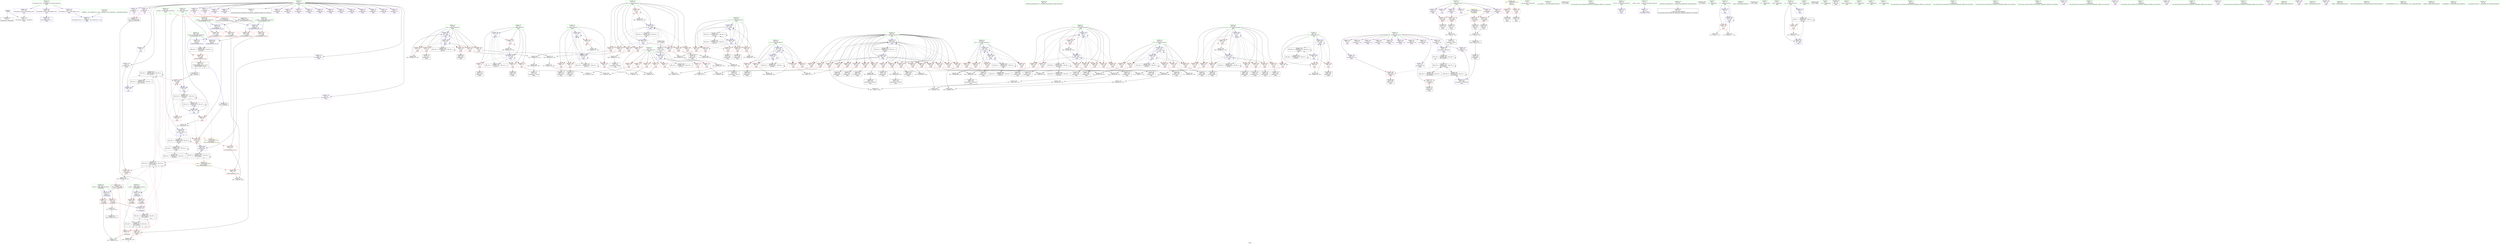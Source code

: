 digraph "SVFG" {
	label="SVFG";

	Node0x55c126b291b0 [shape=record,color=grey,label="{NodeID: 0\nNullPtr}"];
	Node0x55c126b291b0 -> Node0x55c126b5ddf0[style=solid];
	Node0x55c126b291b0 -> Node0x55c126b6c040[style=solid];
	Node0x55c126b8e400 [shape=record,color=black,label="{NodeID: 443\nMR_40V_4 = PHI(MR_40V_8, MR_40V_3, )\npts\{110000 \}\n|{|<s5>9}}"];
	Node0x55c126b8e400 -> Node0x55c126b6aea0[style=dashed];
	Node0x55c126b8e400 -> Node0x55c126b8b200[style=dashed];
	Node0x55c126b8e400 -> Node0x55c126b8e400[style=dashed];
	Node0x55c126b8e400 -> Node0x55c126b94d00[style=dashed];
	Node0x55c126b8e400 -> Node0x55c126b9aa10[style=dashed];
	Node0x55c126b8e400:s5 -> Node0x55c126b9e970[style=dashed,color=red];
	Node0x55c126b6bf40 [shape=record,color=blue,label="{NodeID: 277\n536\<--41\nllvm.global_ctors_1\<--_GLOBAL__sub_I_hiaatcnd_0_1.cpp\nGlob }"];
	Node0x55c126b5fc90 [shape=record,color=red,label="{NodeID: 194\n243\<--79\n\<--i23\nmain\n}"];
	Node0x55c126b5fc90 -> Node0x55c126b5f200[style=solid];
	Node0x55c126b5cdf0 [shape=record,color=black,label="{NodeID: 111\n446\<--445\nidxprom172\<--\nmain\n}"];
	Node0x55c126b5b170 [shape=record,color=green,label="{NodeID: 28\n48\<--49\n_ZNSt8ios_base4InitC1Ev\<--_ZNSt8ios_base4InitC1Ev_field_insensitive\n}"];
	Node0x55c126b97000 [shape=record,color=black,label="{NodeID: 471\nMR_40V_11 = PHI(MR_40V_10, MR_40V_9, )\npts\{110000 \}\n|{|<s1>13|<s2>13|<s3>13}}"];
	Node0x55c126b97000 -> Node0x55c126b6b1e0[style=dashed];
	Node0x55c126b97000:s1 -> Node0x55c126b6bba0[style=dashed,color=red];
	Node0x55c126b97000:s2 -> Node0x55c126b6e290[style=dashed,color=red];
	Node0x55c126b97000:s3 -> Node0x55c126b9af10[style=dashed,color=red];
	Node0x55c126b66060 [shape=record,color=grey,label="{NodeID: 388\n305 = Binary(304, 140, )\n}"];
	Node0x55c126b66060 -> Node0x55c126b6d250[style=solid];
	Node0x55c126b6d660 [shape=record,color=blue,label="{NodeID: 305\n95\<--351\nref.tmp\<--add113\nmain\n|{|<s2>11}}"];
	Node0x55c126b6d660 -> Node0x55c126b6af70[style=dashed];
	Node0x55c126b6d660 -> Node0x55c126b8ad00[style=dashed];
	Node0x55c126b6d660:s2 -> Node0x55c126b9ea50[style=dashed,color=red];
	Node0x55c126b61350 [shape=record,color=red,label="{NodeID: 222\n292\<--87\n\<--j72\nmain\n}"];
	Node0x55c126b61350 -> Node0x55c126b5f470[style=solid];
	Node0x55c126b62e00 [shape=record,color=purple,label="{NodeID: 139\n160\<--12\narrayidx10\<--s\nmain\n}"];
	Node0x55c126b62e00 -> Node0x55c126b6ab60[style=solid];
	Node0x55c126b5d9b0 [shape=record,color=green,label="{NodeID: 56\n487\<--488\n__a.addr\<--__a.addr_field_insensitive\n_ZSt3minIiERKT_S2_S2_\n}"];
	Node0x55c126b5d9b0 -> Node0x55c126b6b380[style=solid];
	Node0x55c126b5d9b0 -> Node0x55c126b6b450[style=solid];
	Node0x55c126b5d9b0 -> Node0x55c126b6ddb0[style=solid];
	Node0x55c126b780d0 [shape=record,color=grey,label="{NodeID: 416\n339 = cmp(337, 338, )\n}"];
	Node0x55c126b6a8f0 [shape=record,color=red,label="{NodeID: 250\n445\<--99\n\<--l131\nmain\n}"];
	Node0x55c126b6a8f0 -> Node0x55c126b5cdf0[style=solid];
	Node0x55c126b64550 [shape=record,color=red,label="{NodeID: 167\n108\<--32\n\<--stdout\nmain\n}"];
	Node0x55c126b64550 -> Node0x55c126b5e290[style=solid];
	Node0x55c126b5f130 [shape=record,color=black,label="{NodeID: 84\n241\<--240\nidxprom52\<--\nmain\n}"];
	Node0x55c126b2e780 [shape=record,color=green,label="{NodeID: 1\n7\<--1\n__dso_handle\<--dummyObj\nGlob }"];
	Node0x55c126b6c040 [shape=record,color=blue, style = dotted,label="{NodeID: 278\n537\<--3\nllvm.global_ctors_2\<--dummyVal\nGlob }"];
	Node0x55c126b5fd60 [shape=record,color=red,label="{NodeID: 195\n257\<--79\n\<--i23\nmain\n}"];
	Node0x55c126b5fd60 -> Node0x55c126b667e0[style=solid];
	Node0x55c126b5cec0 [shape=record,color=black,label="{NodeID: 112\n482\<--505\n_ZSt3minIiERKT_S2_S2__ret\<--\n_ZSt3minIiERKT_S2_S2_\n|{<s0>9|<s1>11}}"];
	Node0x55c126b5cec0:s0 -> Node0x55c126bba560[style=solid,color=blue];
	Node0x55c126b5cec0:s1 -> Node0x55c126bba7c0[style=solid,color=blue];
	Node0x55c126b5b200 [shape=record,color=green,label="{NodeID: 29\n54\<--55\n__cxa_atexit\<--__cxa_atexit_field_insensitive\n}"];
	Node0x55c126bba100 [shape=record,color=black,label="{NodeID: 555\n113 = PHI()\n}"];
	Node0x55c126b661e0 [shape=record,color=grey,label="{NodeID: 389\n253 = Binary(252, 140, )\n}"];
	Node0x55c126b661e0 -> Node0x55c126b6cbd0[style=solid];
	Node0x55c126b6d730 [shape=record,color=blue,label="{NodeID: 306\n363\<--354\narrayidx120\<--\nmain\n}"];
	Node0x55c126b6d730 -> Node0x55c126b8b200[style=dashed];
	Node0x55c126b61420 [shape=record,color=red,label="{NodeID: 223\n309\<--87\n\<--j72\nmain\n}"];
	Node0x55c126b61420 -> Node0x55c126b66660[style=solid];
	Node0x55c126b62ed0 [shape=record,color=purple,label="{NodeID: 140\n226\<--12\narrayidx44\<--s\nmain\n}"];
	Node0x55c126b62ed0 -> Node0x55c126b6ad00[style=solid];
	Node0x55c126b5da80 [shape=record,color=green,label="{NodeID: 57\n489\<--490\n__b.addr\<--__b.addr_field_insensitive\n_ZSt3minIiERKT_S2_S2_\n}"];
	Node0x55c126b5da80 -> Node0x55c126b6b520[style=solid];
	Node0x55c126b5da80 -> Node0x55c126b6b5f0[style=solid];
	Node0x55c126b5da80 -> Node0x55c126b6de80[style=solid];
	Node0x55c126b78250 [shape=record,color=grey,label="{NodeID: 417\n379 = cmp(377, 378, )\n}"];
	Node0x55c126b6a9c0 [shape=record,color=red,label="{NodeID: 251\n452\<--99\n\<--l131\nmain\n}"];
	Node0x55c126b6a9c0 -> Node0x55c126b72c40[style=solid];
	Node0x55c126b64620 [shape=record,color=red,label="{NodeID: 168\n144\<--71\n\<--n\nmain\n}"];
	Node0x55c126b64620 -> Node0x55c126b77950[style=solid];
	Node0x55c126b5f200 [shape=record,color=black,label="{NodeID: 85\n244\<--243\nidxprom54\<--\nmain\n}"];
	Node0x55c126b2f2e0 [shape=record,color=green,label="{NodeID: 2\n16\<--1\n\<--dummyObj\nCan only get source location for instruction, argument, global var or function.}"];
	Node0x55c126b6c140 [shape=record,color=blue,label="{NodeID: 279\n69\<--16\nretval\<--\nmain\n}"];
	Node0x55c126b5fe30 [shape=record,color=red,label="{NodeID: 196\n201\<--81\n\<--j27\nmain\n}"];
	Node0x55c126b5fe30 -> Node0x55c126b721c0[style=solid];
	Node0x55c126b5cf90 [shape=record,color=purple,label="{NodeID: 113\n50\<--4\n\<--_ZStL8__ioinit\n__cxx_global_var_init\n}"];
	Node0x55c126b5b2c0 [shape=record,color=green,label="{NodeID: 30\n53\<--59\n_ZNSt8ios_base4InitD1Ev\<--_ZNSt8ios_base4InitD1Ev_field_insensitive\n}"];
	Node0x55c126b5b2c0 -> Node0x55c126b5e0c0[style=solid];
	Node0x55c126bba200 [shape=record,color=black,label="{NodeID: 556\n51 = PHI()\n}"];
	Node0x55c126b66360 [shape=record,color=grey,label="{NodeID: 390\n372 = Binary(371, 140, )\n}"];
	Node0x55c126b66360 -> Node0x55c126b6d8d0[style=solid];
	Node0x55c126b6d800 [shape=record,color=blue,label="{NodeID: 307\n93\<--367\nl101\<--inc122\nmain\n}"];
	Node0x55c126b6d800 -> Node0x55c126b69a50[style=dashed];
	Node0x55c126b6d800 -> Node0x55c126b69b20[style=dashed];
	Node0x55c126b6d800 -> Node0x55c126b69bf0[style=dashed];
	Node0x55c126b6d800 -> Node0x55c126b69cc0[style=dashed];
	Node0x55c126b6d800 -> Node0x55c126b6d590[style=dashed];
	Node0x55c126b6d800 -> Node0x55c126b6d800[style=dashed];
	Node0x55c126b6d800 -> Node0x55c126b8d000[style=dashed];
	Node0x55c126b614f0 [shape=record,color=red,label="{NodeID: 224\n283\<--89\n\<--l\nmain\n}"];
	Node0x55c126b614f0 -> Node0x55c126b72f40[style=solid];
	Node0x55c126b62fa0 [shape=record,color=purple,label="{NodeID: 141\n234\<--12\narrayidx49\<--s\nmain\n}"];
	Node0x55c126b62fa0 -> Node0x55c126b6add0[style=solid];
	Node0x55c126b5db50 [shape=record,color=green,label="{NodeID: 58\n513\<--514\na.addr\<--a.addr_field_insensitive\n_Z5ckminRii\n}"];
	Node0x55c126b5db50 -> Node0x55c126b6b860[style=solid];
	Node0x55c126b5db50 -> Node0x55c126b6b930[style=solid];
	Node0x55c126b5db50 -> Node0x55c126b6e0f0[style=solid];
	Node0x55c126b783d0 [shape=record,color=grey,label="{NodeID: 418\n330 = cmp(328, 329, )\n}"];
	Node0x55c126b6aa90 [shape=record,color=red,label="{NodeID: 252\n156\<--155\n\<--arrayidx\nmain\n}"];
	Node0x55c126b6aa90 -> Node0x55c126b5e500[style=solid];
	Node0x55c126b646f0 [shape=record,color=red,label="{NodeID: 169\n150\<--71\n\<--n\nmain\n}"];
	Node0x55c126b646f0 -> Node0x55c126b777d0[style=solid];
	Node0x55c126b5f2d0 [shape=record,color=black,label="{NodeID: 86\n247\<--246\nidxprom56\<--\nmain\n}"];
	Node0x55c126b2f370 [shape=record,color=green,label="{NodeID: 3\n23\<--1\n.str\<--dummyObj\nGlob }"];
	Node0x55c126b6c210 [shape=record,color=blue,label="{NodeID: 280\n15\<--118\nT\<--dec\nmain\n}"];
	Node0x55c126b6c210 -> Node0x55c126b642e0[style=dashed];
	Node0x55c126b6c210 -> Node0x55c126b6c210[style=dashed];
	Node0x55c126b5ff00 [shape=record,color=red,label="{NodeID: 197\n215\<--81\n\<--j27\nmain\n}"];
	Node0x55c126b5ff00 -> Node0x55c126b5eb80[style=solid];
	Node0x55c126b5d060 [shape=record,color=purple,label="{NodeID: 114\n138\<--8\n\<--f\nmain\n}"];
	Node0x55c126b5d060 -> Node0x55c126b6c3b0[style=solid];
	Node0x55c126b5b3c0 [shape=record,color=green,label="{NodeID: 31\n66\<--67\nmain\<--main_field_insensitive\n}"];
	Node0x55c126bba300 [shape=record,color=black,label="{NodeID: 557\n125 = PHI()\n}"];
	Node0x55c126b88b00 [shape=record,color=black,label="{NodeID: 474\nMR_20V_3 = PHI(MR_20V_4, MR_20V_2, )\npts\{82 \}\n}"];
	Node0x55c126b88b00 -> Node0x55c126b6ca30[style=dashed];
	Node0x55c126b88b00 -> Node0x55c126b91b00[style=dashed];
	Node0x55c126b88b00 -> Node0x55c126b88b00[style=dashed];
	Node0x55c126b664e0 [shape=record,color=grey,label="{NodeID: 391\n449 = Binary(448, 140, )\n|{<s0>13}}"];
	Node0x55c126b664e0:s0 -> Node0x55c126bbab00[style=solid,color=red];
	Node0x55c126b6d8d0 [shape=record,color=blue,label="{NodeID: 308\n91\<--372\nj97\<--inc125\nmain\n}"];
	Node0x55c126b6d8d0 -> Node0x55c126b61760[style=dashed];
	Node0x55c126b6d8d0 -> Node0x55c126b61830[style=dashed];
	Node0x55c126b6d8d0 -> Node0x55c126b61900[style=dashed];
	Node0x55c126b6d8d0 -> Node0x55c126b619d0[style=dashed];
	Node0x55c126b6d8d0 -> Node0x55c126b699c0[style=dashed];
	Node0x55c126b6d8d0 -> Node0x55c126b6d4c0[style=dashed];
	Node0x55c126b6d8d0 -> Node0x55c126b6d8d0[style=dashed];
	Node0x55c126b6d8d0 -> Node0x55c126b93400[style=dashed];
	Node0x55c126b615c0 [shape=record,color=red,label="{NodeID: 225\n295\<--89\n\<--l\nmain\n}"];
	Node0x55c126b615c0 -> Node0x55c126b5f540[style=solid];
	Node0x55c126b63070 [shape=record,color=purple,label="{NodeID: 142\n166\<--20\n\<--eq\nmain\n}"];
	Node0x55c126b5dc20 [shape=record,color=green,label="{NodeID: 59\n515\<--516\nb.addr\<--b.addr_field_insensitive\n_Z5ckminRii\n}"];
	Node0x55c126b5dc20 -> Node0x55c126b6ba00[style=solid];
	Node0x55c126b5dc20 -> Node0x55c126b6bad0[style=solid];
	Node0x55c126b5dc20 -> Node0x55c126b6e1c0[style=solid];
	Node0x55c126b78550 [shape=record,color=grey,label="{NodeID: 419\n237 = cmp(228, 236, )\n}"];
	Node0x55c126b78550 -> Node0x55c126b70a80[style=solid];
	Node0x55c126b6ab60 [shape=record,color=red,label="{NodeID: 253\n161\<--160\n\<--arrayidx10\nmain\n}"];
	Node0x55c126b6ab60 -> Node0x55c126b5e6a0[style=solid];
	Node0x55c126b647c0 [shape=record,color=red,label="{NodeID: 170\n187\<--71\n\<--n\nmain\n}"];
	Node0x55c126b647c0 -> Node0x55c126b774d0[style=solid];
	Node0x55c126b5f3a0 [shape=record,color=black,label="{NodeID: 87\n290\<--289\nidxprom81\<--\nmain\n}"];
	Node0x55c126b2f400 [shape=record,color=green,label="{NodeID: 4\n25\<--1\n.str.1\<--dummyObj\nGlob }"];
	Node0x55c126b70a80 [shape=record,color=black,label="{NodeID: 364\n239 = PHI(135, 237, )\n}"];
	Node0x55c126b70a80 -> Node0x55c126b5f060[style=solid];
	Node0x55c126b6c2e0 [shape=record,color=blue,label="{NodeID: 281\n71\<--130\nn\<--conv\nmain\n}"];
	Node0x55c126b6c2e0 -> Node0x55c126b64620[style=dashed];
	Node0x55c126b6c2e0 -> Node0x55c126b646f0[style=dashed];
	Node0x55c126b6c2e0 -> Node0x55c126b647c0[style=dashed];
	Node0x55c126b6c2e0 -> Node0x55c126b64890[style=dashed];
	Node0x55c126b6c2e0 -> Node0x55c126b64960[style=dashed];
	Node0x55c126b6c2e0 -> Node0x55c126b64a30[style=dashed];
	Node0x55c126b6c2e0 -> Node0x55c126b64b00[style=dashed];
	Node0x55c126b6c2e0 -> Node0x55c126b90200[style=dashed];
	Node0x55c126b5ffd0 [shape=record,color=red,label="{NodeID: 198\n229\<--81\n\<--j27\nmain\n}"];
	Node0x55c126b5ffd0 -> Node0x55c126b66c60[style=solid];
	Node0x55c126b5d130 [shape=record,color=purple,label="{NodeID: 115\n291\<--8\narrayidx82\<--f\nmain\n}"];
	Node0x55c126b5b4c0 [shape=record,color=green,label="{NodeID: 32\n69\<--70\nretval\<--retval_field_insensitive\nmain\n}"];
	Node0x55c126b5b4c0 -> Node0x55c126b6c140[style=solid];
	Node0x55c126bba400 [shape=record,color=black,label="{NodeID: 558\n127 = PHI()\n}"];
	Node0x55c126bba400 -> Node0x55c126b5e360[style=solid];
	Node0x55c126b89000 [shape=record,color=black,label="{NodeID: 475\nMR_44V_6 = PHI(MR_44V_7, MR_44V_3, )\npts\{220000 \}\n}"];
	Node0x55c126b89000 -> Node0x55c126b6b040[style=dashed];
	Node0x55c126b89000 -> Node0x55c126b95200[style=dashed];
	Node0x55c126b89000 -> Node0x55c126b95c00[style=dashed];
	Node0x55c126b89000 -> Node0x55c126b89000[style=dashed];
	Node0x55c126b66660 [shape=record,color=grey,label="{NodeID: 392\n310 = Binary(309, 140, )\n}"];
	Node0x55c126b66660 -> Node0x55c126b6d320[style=solid];
	Node0x55c126b6d9a0 [shape=record,color=blue,label="{NodeID: 309\n97\<--140\nj127\<--\nmain\n}"];
	Node0x55c126b6d9a0 -> Node0x55c126b69d90[style=dashed];
	Node0x55c126b6d9a0 -> Node0x55c126b69e60[style=dashed];
	Node0x55c126b6d9a0 -> Node0x55c126b69f30[style=dashed];
	Node0x55c126b6d9a0 -> Node0x55c126b6a000[style=dashed];
	Node0x55c126b6d9a0 -> Node0x55c126b6a0d0[style=dashed];
	Node0x55c126b6d9a0 -> Node0x55c126b6a1a0[style=dashed];
	Node0x55c126b6d9a0 -> Node0x55c126b6a270[style=dashed];
	Node0x55c126b6d9a0 -> Node0x55c126b6a340[style=dashed];
	Node0x55c126b6d9a0 -> Node0x55c126b6d9a0[style=dashed];
	Node0x55c126b6d9a0 -> Node0x55c126b6dc10[style=dashed];
	Node0x55c126b6d9a0 -> Node0x55c126b94300[style=dashed];
	Node0x55c126b61690 [shape=record,color=red,label="{NodeID: 226\n304\<--89\n\<--l\nmain\n}"];
	Node0x55c126b61690 -> Node0x55c126b66060[style=solid];
	Node0x55c126b63140 [shape=record,color=purple,label="{NodeID: 143\n167\<--20\narrayidx14\<--eq\nmain\n}"];
	Node0x55c126b5dcf0 [shape=record,color=green,label="{NodeID: 60\n41\<--531\n_GLOBAL__sub_I_hiaatcnd_0_1.cpp\<--_GLOBAL__sub_I_hiaatcnd_0_1.cpp_field_insensitive\n}"];
	Node0x55c126b5dcf0 -> Node0x55c126b6bf40[style=solid];
	Node0x55c126b86d00 [shape=record,color=black,label="{NodeID: 420\nMR_24V_6 = PHI(MR_24V_7, MR_24V_5, )\npts\{86 \}\n|{|<s8>9}}"];
	Node0x55c126b86d00 -> Node0x55c126b61010[style=dashed];
	Node0x55c126b86d00 -> Node0x55c126b610e0[style=dashed];
	Node0x55c126b86d00 -> Node0x55c126b6aea0[style=dashed];
	Node0x55c126b86d00 -> Node0x55c126b6af70[style=dashed];
	Node0x55c126b86d00 -> Node0x55c126b6cf10[style=dashed];
	Node0x55c126b86d00 -> Node0x55c126b6d180[style=dashed];
	Node0x55c126b86d00 -> Node0x55c126b86d00[style=dashed];
	Node0x55c126b86d00 -> Node0x55c126b92500[style=dashed];
	Node0x55c126b86d00:s8 -> Node0x55c126b9ea50[style=dashed,color=red];
	Node0x55c126b6ac30 [shape=record,color=red,label="{NodeID: 254\n218\<--217\n\<--arrayidx39\nmain\n}"];
	Node0x55c126b6ac30 -> Node0x55c126b5ec50[style=solid];
	Node0x55c126b64890 [shape=record,color=red,label="{NodeID: 171\n196\<--71\n\<--n\nmain\n}"];
	Node0x55c126b64890 -> Node0x55c126b771d0[style=solid];
	Node0x55c126b5f470 [shape=record,color=black,label="{NodeID: 88\n293\<--292\nidxprom83\<--\nmain\n}"];
	Node0x55c126b2f490 [shape=record,color=green,label="{NodeID: 5\n27\<--1\nstdin\<--dummyObj\nGlob }"];
	Node0x55c126b8fd00 [shape=record,color=black,label="{NodeID: 448\nMR_6V_2 = PHI(MR_6V_4, MR_6V_1, )\npts\{19 \}\n}"];
	Node0x55c126b8fd00 -> Node0x55c126b643b0[style=dashed];
	Node0x55c126b8fd00 -> Node0x55c126b6d3f0[style=dashed];
	Node0x55c126b8fd00 -> Node0x55c126b8fd00[style=dashed];
	Node0x55c126b71020 [shape=record,color=black,label="{NodeID: 365\n529 = PHI(135, 527, )\n}"];
	Node0x55c126b6c3b0 [shape=record,color=blue,label="{NodeID: 282\n138\<--140\n\<--\nmain\n}"];
	Node0x55c126b6c3b0 -> Node0x55c126b8e400[style=dashed];
	Node0x55c126b600a0 [shape=record,color=red,label="{NodeID: 199\n246\<--81\n\<--j27\nmain\n}"];
	Node0x55c126b600a0 -> Node0x55c126b5f2d0[style=solid];
	Node0x55c126b61b50 [shape=record,color=purple,label="{NodeID: 116\n294\<--8\narrayidx84\<--f\nmain\n}"];
	Node0x55c126b5b590 [shape=record,color=green,label="{NodeID: 33\n71\<--72\nn\<--n_field_insensitive\nmain\n}"];
	Node0x55c126b5b590 -> Node0x55c126b64620[style=solid];
	Node0x55c126b5b590 -> Node0x55c126b646f0[style=solid];
	Node0x55c126b5b590 -> Node0x55c126b647c0[style=solid];
	Node0x55c126b5b590 -> Node0x55c126b64890[style=solid];
	Node0x55c126b5b590 -> Node0x55c126b64960[style=solid];
	Node0x55c126b5b590 -> Node0x55c126b64a30[style=solid];
	Node0x55c126b5b590 -> Node0x55c126b64b00[style=solid];
	Node0x55c126b5b590 -> Node0x55c126b6c2e0[style=solid];
	Node0x55c126bba560 [shape=record,color=black,label="{NodeID: 559\n298 = PHI(482, )\n}"];
	Node0x55c126bba560 -> Node0x55c126b6aea0[style=solid];
	Node0x55c126b667e0 [shape=record,color=grey,label="{NodeID: 393\n258 = Binary(257, 140, )\n}"];
	Node0x55c126b667e0 -> Node0x55c126b6cca0[style=solid];
	Node0x55c126b6da70 [shape=record,color=blue,label="{NodeID: 310\n99\<--16\nl131\<--\nmain\n}"];
	Node0x55c126b6da70 -> Node0x55c126b6a410[style=dashed];
	Node0x55c126b6da70 -> Node0x55c126b6a4e0[style=dashed];
	Node0x55c126b6da70 -> Node0x55c126b6a5b0[style=dashed];
	Node0x55c126b6da70 -> Node0x55c126b6a680[style=dashed];
	Node0x55c126b6da70 -> Node0x55c126b6a750[style=dashed];
	Node0x55c126b6da70 -> Node0x55c126b6a820[style=dashed];
	Node0x55c126b6da70 -> Node0x55c126b6a8f0[style=dashed];
	Node0x55c126b6da70 -> Node0x55c126b6a9c0[style=dashed];
	Node0x55c126b6da70 -> Node0x55c126b6da70[style=dashed];
	Node0x55c126b6da70 -> Node0x55c126b6db40[style=dashed];
	Node0x55c126b6da70 -> Node0x55c126b8df00[style=dashed];
	Node0x55c126b61760 [shape=record,color=red,label="{NodeID: 227\n328\<--91\n\<--j97\nmain\n}"];
	Node0x55c126b61760 -> Node0x55c126b783d0[style=solid];
	Node0x55c126b63210 [shape=record,color=purple,label="{NodeID: 144\n170\<--20\narrayidx16\<--eq\nmain\n}"];
	Node0x55c126b63210 -> Node0x55c126b6c620[style=solid];
	Node0x55c126b5ddf0 [shape=record,color=black,label="{NodeID: 61\n2\<--3\ndummyVal\<--dummyVal\n}"];
	Node0x55c126b6ad00 [shape=record,color=red,label="{NodeID: 255\n227\<--226\n\<--arrayidx44\nmain\n}"];
	Node0x55c126b6ad00 -> Node0x55c126b5edf0[style=solid];
	Node0x55c126b64960 [shape=record,color=red,label="{NodeID: 172\n205\<--71\n\<--n\nmain\n}"];
	Node0x55c126b64960 -> Node0x55c126b67560[style=solid];
	Node0x55c126b5f540 [shape=record,color=black,label="{NodeID: 89\n296\<--295\nidxprom85\<--\nmain\n}"];
	Node0x55c126b2e970 [shape=record,color=green,label="{NodeID: 6\n28\<--1\n.str.2\<--dummyObj\nGlob }"];
	Node0x55c126b90200 [shape=record,color=black,label="{NodeID: 449\nMR_10V_2 = PHI(MR_10V_3, MR_10V_1, )\npts\{72 \}\n}"];
	Node0x55c126b90200 -> Node0x55c126b6c2e0[style=dashed];
	Node0x55c126b715c0 [shape=record,color=grey,label="{NodeID: 366\n397 = Binary(396, 140, )\n}"];
	Node0x55c126b715c0 -> Node0x55c126b5c360[style=solid];
	Node0x55c126b6c480 [shape=record,color=blue,label="{NodeID: 283\n73\<--140\ni\<--\nmain\n}"];
	Node0x55c126b6c480 -> Node0x55c126b64bd0[style=dashed];
	Node0x55c126b6c480 -> Node0x55c126b64ca0[style=dashed];
	Node0x55c126b6c480 -> Node0x55c126b64d70[style=dashed];
	Node0x55c126b6c480 -> Node0x55c126b64e40[style=dashed];
	Node0x55c126b6c480 -> Node0x55c126b6c7c0[style=dashed];
	Node0x55c126b6c480 -> Node0x55c126b90700[style=dashed];
	Node0x55c126b60170 [shape=record,color=red,label="{NodeID: 200\n252\<--81\n\<--j27\nmain\n}"];
	Node0x55c126b60170 -> Node0x55c126b661e0[style=solid];
	Node0x55c126b61c20 [shape=record,color=purple,label="{NodeID: 117\n297\<--8\narrayidx86\<--f\nmain\n|{<s0>9}}"];
	Node0x55c126b61c20:s0 -> Node0x55c126bbac80[style=solid,color=red];
	Node0x55c126b5b660 [shape=record,color=green,label="{NodeID: 34\n73\<--74\ni\<--i_field_insensitive\nmain\n}"];
	Node0x55c126b5b660 -> Node0x55c126b64bd0[style=solid];
	Node0x55c126b5b660 -> Node0x55c126b64ca0[style=solid];
	Node0x55c126b5b660 -> Node0x55c126b64d70[style=solid];
	Node0x55c126b5b660 -> Node0x55c126b64e40[style=solid];
	Node0x55c126b5b660 -> Node0x55c126b6c480[style=solid];
	Node0x55c126b5b660 -> Node0x55c126b6c7c0[style=solid];
	Node0x55c126bba6f0 [shape=record,color=black,label="{NodeID: 560\n322 = PHI()\n}"];
	Node0x55c126b66960 [shape=record,color=grey,label="{NodeID: 394\n318 = Binary(317, 140, )\n}"];
	Node0x55c126b66960 -> Node0x55c126b6d3f0[style=solid];
	Node0x55c126b6db40 [shape=record,color=blue,label="{NodeID: 311\n99\<--453\nl131\<--inc176\nmain\n}"];
	Node0x55c126b6db40 -> Node0x55c126b6a410[style=dashed];
	Node0x55c126b6db40 -> Node0x55c126b6a4e0[style=dashed];
	Node0x55c126b6db40 -> Node0x55c126b6a5b0[style=dashed];
	Node0x55c126b6db40 -> Node0x55c126b6a680[style=dashed];
	Node0x55c126b6db40 -> Node0x55c126b6a750[style=dashed];
	Node0x55c126b6db40 -> Node0x55c126b6a820[style=dashed];
	Node0x55c126b6db40 -> Node0x55c126b6a8f0[style=dashed];
	Node0x55c126b6db40 -> Node0x55c126b6a9c0[style=dashed];
	Node0x55c126b6db40 -> Node0x55c126b6da70[style=dashed];
	Node0x55c126b6db40 -> Node0x55c126b6db40[style=dashed];
	Node0x55c126b6db40 -> Node0x55c126b8df00[style=dashed];
	Node0x55c126b61830 [shape=record,color=red,label="{NodeID: 228\n334\<--91\n\<--j97\nmain\n}"];
	Node0x55c126b61830 -> Node0x55c126b670e0[style=solid];
	Node0x55c126b632e0 [shape=record,color=purple,label="{NodeID: 145\n211\<--20\narrayidx35\<--eq\nmain\n}"];
	Node0x55c126b5def0 [shape=record,color=black,label="{NodeID: 62\n10\<--8\n\<--f\nCan only get source location for instruction, argument, global var or function.}"];
	Node0x55c126b6add0 [shape=record,color=red,label="{NodeID: 256\n235\<--234\n\<--arrayidx49\nmain\n}"];
	Node0x55c126b6add0 -> Node0x55c126b5ef90[style=solid];
	Node0x55c126b64a30 [shape=record,color=red,label="{NodeID: 173\n269\<--71\n\<--n\nmain\n}"];
	Node0x55c126b64a30 -> Node0x55c126b673e0[style=solid];
	Node0x55c126b5f610 [shape=record,color=black,label="{NodeID: 90\n342\<--341\nidxprom107\<--\nmain\n}"];
	Node0x55c126b2ea00 [shape=record,color=green,label="{NodeID: 7\n30\<--1\n.str.3\<--dummyObj\nGlob }"];
	Node0x55c126b90700 [shape=record,color=black,label="{NodeID: 450\nMR_12V_2 = PHI(MR_12V_4, MR_12V_1, )\npts\{74 \}\n}"];
	Node0x55c126b90700 -> Node0x55c126b6c480[style=dashed];
	Node0x55c126b71740 [shape=record,color=grey,label="{NodeID: 367\n405 = Binary(403, 404, )\n}"];
	Node0x55c126b71740 -> Node0x55c126b5c500[style=solid];
	Node0x55c126b6c550 [shape=record,color=blue,label="{NodeID: 284\n75\<--140\nj\<--\nmain\n}"];
	Node0x55c126b6c550 -> Node0x55c126b64f10[style=dashed];
	Node0x55c126b6c550 -> Node0x55c126b64fe0[style=dashed];
	Node0x55c126b6c550 -> Node0x55c126b650b0[style=dashed];
	Node0x55c126b6c550 -> Node0x55c126b65180[style=dashed];
	Node0x55c126b6c550 -> Node0x55c126b6c550[style=dashed];
	Node0x55c126b6c550 -> Node0x55c126b6c6f0[style=dashed];
	Node0x55c126b6c550 -> Node0x55c126b90c00[style=dashed];
	Node0x55c126b60240 [shape=record,color=red,label="{NodeID: 201\n268\<--83\n\<--i68\nmain\n}"];
	Node0x55c126b60240 -> Node0x55c126b673e0[style=solid];
	Node0x55c126b61cf0 [shape=record,color=purple,label="{NodeID: 118\n343\<--8\narrayidx108\<--f\nmain\n}"];
	Node0x55c126b5b730 [shape=record,color=green,label="{NodeID: 35\n75\<--76\nj\<--j_field_insensitive\nmain\n}"];
	Node0x55c126b5b730 -> Node0x55c126b64f10[style=solid];
	Node0x55c126b5b730 -> Node0x55c126b64fe0[style=solid];
	Node0x55c126b5b730 -> Node0x55c126b650b0[style=solid];
	Node0x55c126b5b730 -> Node0x55c126b65180[style=solid];
	Node0x55c126b5b730 -> Node0x55c126b6c550[style=solid];
	Node0x55c126b5b730 -> Node0x55c126b6c6f0[style=solid];
	Node0x55c126bba7c0 [shape=record,color=black,label="{NodeID: 561\n353 = PHI(482, )\n}"];
	Node0x55c126bba7c0 -> Node0x55c126b6af70[style=solid];
	Node0x55c126b66ae0 [shape=record,color=grey,label="{NodeID: 395\n367 = Binary(366, 140, )\n}"];
	Node0x55c126b66ae0 -> Node0x55c126b6d800[style=solid];
	Node0x55c126b6dc10 [shape=record,color=blue,label="{NodeID: 312\n97\<--458\nj127\<--inc179\nmain\n}"];
	Node0x55c126b6dc10 -> Node0x55c126b69d90[style=dashed];
	Node0x55c126b6dc10 -> Node0x55c126b69e60[style=dashed];
	Node0x55c126b6dc10 -> Node0x55c126b69f30[style=dashed];
	Node0x55c126b6dc10 -> Node0x55c126b6a000[style=dashed];
	Node0x55c126b6dc10 -> Node0x55c126b6a0d0[style=dashed];
	Node0x55c126b6dc10 -> Node0x55c126b6a1a0[style=dashed];
	Node0x55c126b6dc10 -> Node0x55c126b6a270[style=dashed];
	Node0x55c126b6dc10 -> Node0x55c126b6a340[style=dashed];
	Node0x55c126b6dc10 -> Node0x55c126b6d9a0[style=dashed];
	Node0x55c126b6dc10 -> Node0x55c126b6dc10[style=dashed];
	Node0x55c126b6dc10 -> Node0x55c126b94300[style=dashed];
	Node0x55c126b61900 [shape=record,color=red,label="{NodeID: 229\n344\<--91\n\<--j97\nmain\n}"];
	Node0x55c126b61900 -> Node0x55c126b5f6e0[style=solid];
	Node0x55c126b633b0 [shape=record,color=purple,label="{NodeID: 146\n214\<--20\narrayidx37\<--eq\nmain\n}"];
	Node0x55c126b5dff0 [shape=record,color=black,label="{NodeID: 63\n68\<--16\nmain_ret\<--\nmain\n}"];
	Node0x55c126b6aea0 [shape=record,color=red,label="{NodeID: 257\n301\<--298\n\<--call87\nmain\n}"];
	Node0x55c126b6aea0 -> Node0x55c126b6d180[style=solid];
	Node0x55c126b64b00 [shape=record,color=red,label="{NodeID: 174\n314\<--71\n\<--n\nmain\n}"];
	Node0x55c126b64b00 -> Node0x55c126b77dd0[style=solid];
	Node0x55c126b5f6e0 [shape=record,color=black,label="{NodeID: 91\n345\<--344\nidxprom109\<--\nmain\n}"];
	Node0x55c126b2eac0 [shape=record,color=green,label="{NodeID: 8\n32\<--1\nstdout\<--dummyObj\nGlob }"];
	Node0x55c126b90c00 [shape=record,color=black,label="{NodeID: 451\nMR_14V_2 = PHI(MR_14V_3, MR_14V_1, )\npts\{76 \}\n}"];
	Node0x55c126b90c00 -> Node0x55c126b6c550[style=dashed];
	Node0x55c126b90c00 -> Node0x55c126b90c00[style=dashed];
	Node0x55c126b718c0 [shape=record,color=grey,label="{NodeID: 368\n458 = Binary(457, 140, )\n}"];
	Node0x55c126b718c0 -> Node0x55c126b6dc10[style=solid];
	Node0x55c126b6c620 [shape=record,color=blue,label="{NodeID: 285\n170\<--171\narrayidx16\<--frombool\nmain\n}"];
	Node0x55c126b6c620 -> Node0x55c126b8a300[style=dashed];
	Node0x55c126b60310 [shape=record,color=red,label="{NodeID: 202\n277\<--83\n\<--i68\nmain\n}"];
	Node0x55c126b60310 -> Node0x55c126b77050[style=solid];
	Node0x55c126b61dc0 [shape=record,color=purple,label="{NodeID: 119\n346\<--8\narrayidx110\<--f\nmain\n}"];
	Node0x55c126b5b800 [shape=record,color=green,label="{NodeID: 36\n77\<--78\nlen\<--len_field_insensitive\nmain\n}"];
	Node0x55c126b5b800 -> Node0x55c126b65250[style=solid];
	Node0x55c126b5b800 -> Node0x55c126b65320[style=solid];
	Node0x55c126b5b800 -> Node0x55c126b653f0[style=solid];
	Node0x55c126b5b800 -> Node0x55c126b654c0[style=solid];
	Node0x55c126b5b800 -> Node0x55c126b65590[style=solid];
	Node0x55c126b5b800 -> Node0x55c126b65660[style=solid];
	Node0x55c126b5b800 -> Node0x55c126b65730[style=solid];
	Node0x55c126b5b800 -> Node0x55c126b65800[style=solid];
	Node0x55c126b5b800 -> Node0x55c126b6c890[style=solid];
	Node0x55c126b5b800 -> Node0x55c126b6cd70[style=solid];
	Node0x55c126bba8f0 [shape=record,color=black,label="{NodeID: 562\n511 = PHI(413, 438, )\n0th arg _Z5ckminRii }"];
	Node0x55c126bba8f0 -> Node0x55c126b6e0f0[style=solid];
	Node0x55c126b66c60 [shape=record,color=grey,label="{NodeID: 396\n231 = Binary(229, 230, )\n}"];
	Node0x55c126b66c60 -> Node0x55c126b66de0[style=solid];
	Node0x55c126b6dce0 [shape=record,color=blue,label="{NodeID: 313\n83\<--463\ni68\<--inc182\nmain\n}"];
	Node0x55c126b6dce0 -> Node0x55c126b60240[style=dashed];
	Node0x55c126b6dce0 -> Node0x55c126b60310[style=dashed];
	Node0x55c126b6dce0 -> Node0x55c126b603e0[style=dashed];
	Node0x55c126b6dce0 -> Node0x55c126b604b0[style=dashed];
	Node0x55c126b6dce0 -> Node0x55c126b60580[style=dashed];
	Node0x55c126b6dce0 -> Node0x55c126b60650[style=dashed];
	Node0x55c126b6dce0 -> Node0x55c126b60720[style=dashed];
	Node0x55c126b6dce0 -> Node0x55c126b607f0[style=dashed];
	Node0x55c126b6dce0 -> Node0x55c126b608c0[style=dashed];
	Node0x55c126b6dce0 -> Node0x55c126b60990[style=dashed];
	Node0x55c126b6dce0 -> Node0x55c126b60a60[style=dashed];
	Node0x55c126b6dce0 -> Node0x55c126b60b30[style=dashed];
	Node0x55c126b6dce0 -> Node0x55c126b60c00[style=dashed];
	Node0x55c126b6dce0 -> Node0x55c126b60cd0[style=dashed];
	Node0x55c126b6dce0 -> Node0x55c126b60da0[style=dashed];
	Node0x55c126b6dce0 -> Node0x55c126b60e70[style=dashed];
	Node0x55c126b6dce0 -> Node0x55c126b60f40[style=dashed];
	Node0x55c126b6dce0 -> Node0x55c126b6dce0[style=dashed];
	Node0x55c126b6dce0 -> Node0x55c126b92000[style=dashed];
	Node0x55c126b619d0 [shape=record,color=red,label="{NodeID: 230\n358\<--91\n\<--j97\nmain\n}"];
	Node0x55c126b619d0 -> Node0x55c126b5f950[style=solid];
	Node0x55c126b63480 [shape=record,color=purple,label="{NodeID: 147\n217\<--20\narrayidx39\<--eq\nmain\n}"];
	Node0x55c126b63480 -> Node0x55c126b6ac30[style=solid];
	Node0x55c126b5e0c0 [shape=record,color=black,label="{NodeID: 64\n52\<--53\n\<--_ZNSt8ios_base4InitD1Ev\nCan only get source location for instruction, argument, global var or function.}"];
	Node0x55c126b9e3d0 [shape=record,color=yellow,style=double,label="{NodeID: 507\n42V_1 = ENCHI(MR_42V_0)\npts\{140000 \}\nFun[main]}"];
	Node0x55c126b9e3d0 -> Node0x55c126b6aa90[style=dashed];
	Node0x55c126b9e3d0 -> Node0x55c126b6ab60[style=dashed];
	Node0x55c126b9e3d0 -> Node0x55c126b6ad00[style=dashed];
	Node0x55c126b9e3d0 -> Node0x55c126b6add0[style=dashed];
	Node0x55c126b6af70 [shape=record,color=red,label="{NodeID: 258\n354\<--353\n\<--call114\nmain\n}"];
	Node0x55c126b6af70 -> Node0x55c126b6d730[style=solid];
	Node0x55c126b64bd0 [shape=record,color=red,label="{NodeID: 175\n143\<--73\n\<--i\nmain\n}"];
	Node0x55c126b64bd0 -> Node0x55c126b77950[style=solid];
	Node0x55c126b5f7b0 [shape=record,color=black,label="{NodeID: 92\n348\<--347\nidxprom111\<--\nmain\n}"];
	Node0x55c126b2de10 [shape=record,color=green,label="{NodeID: 9\n33\<--1\n.str.4\<--dummyObj\nGlob }"];
	Node0x55c126b91100 [shape=record,color=black,label="{NodeID: 452\nMR_16V_2 = PHI(MR_16V_4, MR_16V_1, )\npts\{78 \}\n}"];
	Node0x55c126b91100 -> Node0x55c126b6c890[style=dashed];
	Node0x55c126b71a40 [shape=record,color=grey,label="{NodeID: 369\n424 = Binary(423, 140, )\n|{<s0>12}}"];
	Node0x55c126b71a40:s0 -> Node0x55c126bbab00[style=solid,color=red];
	Node0x55c126b6c6f0 [shape=record,color=blue,label="{NodeID: 286\n75\<--175\nj\<--inc\nmain\n}"];
	Node0x55c126b6c6f0 -> Node0x55c126b64f10[style=dashed];
	Node0x55c126b6c6f0 -> Node0x55c126b64fe0[style=dashed];
	Node0x55c126b6c6f0 -> Node0x55c126b650b0[style=dashed];
	Node0x55c126b6c6f0 -> Node0x55c126b65180[style=dashed];
	Node0x55c126b6c6f0 -> Node0x55c126b6c550[style=dashed];
	Node0x55c126b6c6f0 -> Node0x55c126b6c6f0[style=dashed];
	Node0x55c126b6c6f0 -> Node0x55c126b90c00[style=dashed];
	Node0x55c126b603e0 [shape=record,color=red,label="{NodeID: 203\n286\<--83\n\<--i68\nmain\n}"];
	Node0x55c126b603e0 -> Node0x55c126b676e0[style=solid];
	Node0x55c126b61e90 [shape=record,color=purple,label="{NodeID: 120\n349\<--8\narrayidx112\<--f\nmain\n|{<s0>11}}"];
	Node0x55c126b61e90:s0 -> Node0x55c126bbac80[style=solid,color=red];
	Node0x55c126b5b8d0 [shape=record,color=green,label="{NodeID: 37\n79\<--80\ni23\<--i23_field_insensitive\nmain\n}"];
	Node0x55c126b5b8d0 -> Node0x55c126b658d0[style=solid];
	Node0x55c126b5b8d0 -> Node0x55c126b5faf0[style=solid];
	Node0x55c126b5b8d0 -> Node0x55c126b5fbc0[style=solid];
	Node0x55c126b5b8d0 -> Node0x55c126b5fc90[style=solid];
	Node0x55c126b5b8d0 -> Node0x55c126b5fd60[style=solid];
	Node0x55c126b5b8d0 -> Node0x55c126b6c960[style=solid];
	Node0x55c126b5b8d0 -> Node0x55c126b6cca0[style=solid];
	Node0x55c126bbab00 [shape=record,color=black,label="{NodeID: 563\n512 = PHI(424, 449, )\n1st arg _Z5ckminRii }"];
	Node0x55c126bbab00 -> Node0x55c126b6e1c0[style=solid];
	Node0x55c126b66de0 [shape=record,color=grey,label="{NodeID: 397\n232 = Binary(231, 140, )\n}"];
	Node0x55c126b66de0 -> Node0x55c126b5eec0[style=solid];
	Node0x55c126b6ddb0 [shape=record,color=blue,label="{NodeID: 314\n487\<--483\n__a.addr\<--__a\n_ZSt3minIiERKT_S2_S2_\n}"];
	Node0x55c126b6ddb0 -> Node0x55c126b6b380[style=dashed];
	Node0x55c126b6ddb0 -> Node0x55c126b6b450[style=dashed];
	Node0x55c126b699c0 [shape=record,color=red,label="{NodeID: 231\n371\<--91\n\<--j97\nmain\n}"];
	Node0x55c126b699c0 -> Node0x55c126b66360[style=solid];
	Node0x55c126b63550 [shape=record,color=purple,label="{NodeID: 148\n242\<--20\narrayidx53\<--eq\nmain\n}"];
	Node0x55c126b5e1c0 [shape=record,color=black,label="{NodeID: 65\n105\<--102\ncall\<--\nmain\n}"];
	Node0x55c126b6b040 [shape=record,color=red,label="{NodeID: 259\n400\<--399\n\<--arrayidx143\nmain\n}"];
	Node0x55c126b6b040 -> Node0x55c126b5c430[style=solid];
	Node0x55c126b64ca0 [shape=record,color=red,label="{NodeID: 176\n153\<--73\n\<--i\nmain\n}"];
	Node0x55c126b64ca0 -> Node0x55c126b5e430[style=solid];
	Node0x55c126b5f880 [shape=record,color=black,label="{NodeID: 93\n356\<--355\nidxprom115\<--\nmain\n}"];
	Node0x55c126b2ded0 [shape=record,color=green,label="{NodeID: 10\n35\<--1\n.str.5\<--dummyObj\nGlob }"];
	Node0x55c126b91600 [shape=record,color=black,label="{NodeID: 453\nMR_18V_2 = PHI(MR_18V_3, MR_18V_1, )\npts\{80 \}\n}"];
	Node0x55c126b91600 -> Node0x55c126b6c960[style=dashed];
	Node0x55c126b91600 -> Node0x55c126b91600[style=dashed];
	Node0x55c126b71bc0 [shape=record,color=grey,label="{NodeID: 370\n430 = Binary(429, 140, )\n}"];
	Node0x55c126b71bc0 -> Node0x55c126b5c9e0[style=solid];
	Node0x55c126b6c7c0 [shape=record,color=blue,label="{NodeID: 287\n73\<--180\ni\<--inc18\nmain\n}"];
	Node0x55c126b6c7c0 -> Node0x55c126b64bd0[style=dashed];
	Node0x55c126b6c7c0 -> Node0x55c126b64ca0[style=dashed];
	Node0x55c126b6c7c0 -> Node0x55c126b64d70[style=dashed];
	Node0x55c126b6c7c0 -> Node0x55c126b64e40[style=dashed];
	Node0x55c126b6c7c0 -> Node0x55c126b6c7c0[style=dashed];
	Node0x55c126b6c7c0 -> Node0x55c126b90700[style=dashed];
	Node0x55c126b604b0 [shape=record,color=red,label="{NodeID: 204\n289\<--83\n\<--i68\nmain\n}"];
	Node0x55c126b604b0 -> Node0x55c126b5f3a0[style=solid];
	Node0x55c126b61f60 [shape=record,color=purple,label="{NodeID: 121\n357\<--8\narrayidx116\<--f\nmain\n}"];
	Node0x55c126b5b9a0 [shape=record,color=green,label="{NodeID: 38\n81\<--82\nj27\<--j27_field_insensitive\nmain\n}"];
	Node0x55c126b5b9a0 -> Node0x55c126b5fe30[style=solid];
	Node0x55c126b5b9a0 -> Node0x55c126b5ff00[style=solid];
	Node0x55c126b5b9a0 -> Node0x55c126b5ffd0[style=solid];
	Node0x55c126b5b9a0 -> Node0x55c126b600a0[style=solid];
	Node0x55c126b5b9a0 -> Node0x55c126b60170[style=solid];
	Node0x55c126b5b9a0 -> Node0x55c126b6ca30[style=solid];
	Node0x55c126b5b9a0 -> Node0x55c126b6cbd0[style=solid];
	Node0x55c126bbac80 [shape=record,color=black,label="{NodeID: 564\n483 = PHI(297, 349, )\n0th arg _ZSt3minIiERKT_S2_S2_ }"];
	Node0x55c126bbac80 -> Node0x55c126b6ddb0[style=solid];
	Node0x55c126b9aa10 [shape=record,color=black,label="{NodeID: 481\nMR_40V_9 = PHI(MR_40V_12, MR_40V_8, )\npts\{110000 \}\n|{|<s4>12|<s5>12|<s6>12}}"];
	Node0x55c126b9aa10 -> Node0x55c126b6b110[style=dashed];
	Node0x55c126b9aa10 -> Node0x55c126b8e400[style=dashed];
	Node0x55c126b9aa10 -> Node0x55c126b97000[style=dashed];
	Node0x55c126b9aa10 -> Node0x55c126b9aa10[style=dashed];
	Node0x55c126b9aa10:s4 -> Node0x55c126b6bba0[style=dashed,color=red];
	Node0x55c126b9aa10:s5 -> Node0x55c126b6e290[style=dashed,color=red];
	Node0x55c126b9aa10:s6 -> Node0x55c126b9af10[style=dashed,color=red];
	Node0x55c126b66f60 [shape=record,color=grey,label="{NodeID: 398\n337 = Binary(336, 140, )\n}"];
	Node0x55c126b66f60 -> Node0x55c126b780d0[style=solid];
	Node0x55c126b6de80 [shape=record,color=blue,label="{NodeID: 315\n489\<--484\n__b.addr\<--__b\n_ZSt3minIiERKT_S2_S2_\n}"];
	Node0x55c126b6de80 -> Node0x55c126b6b520[style=dashed];
	Node0x55c126b6de80 -> Node0x55c126b6b5f0[style=dashed];
	Node0x55c126b69a50 [shape=record,color=red,label="{NodeID: 232\n335\<--93\n\<--l101\nmain\n}"];
	Node0x55c126b69a50 -> Node0x55c126b670e0[style=solid];
	Node0x55c126b63620 [shape=record,color=purple,label="{NodeID: 149\n245\<--20\narrayidx55\<--eq\nmain\n}"];
	Node0x55c126b5e290 [shape=record,color=black,label="{NodeID: 66\n111\<--108\ncall1\<--\nmain\n}"];
	Node0x55c126b6b110 [shape=record,color=red,label="{NodeID: 260\n423\<--422\n\<--arrayidx158\nmain\n}"];
	Node0x55c126b6b110 -> Node0x55c126b71a40[style=solid];
	Node0x55c126b64d70 [shape=record,color=red,label="{NodeID: 177\n164\<--73\n\<--i\nmain\n}"];
	Node0x55c126b64d70 -> Node0x55c126b5e840[style=solid];
	Node0x55c126b5f950 [shape=record,color=black,label="{NodeID: 94\n359\<--358\nidxprom117\<--\nmain\n}"];
	Node0x55c126b2dfd0 [shape=record,color=green,label="{NodeID: 11\n37\<--1\n.str.6\<--dummyObj\nGlob }"];
	Node0x55c126b91b00 [shape=record,color=black,label="{NodeID: 454\nMR_20V_2 = PHI(MR_20V_3, MR_20V_1, )\npts\{82 \}\n}"];
	Node0x55c126b91b00 -> Node0x55c126b88b00[style=dashed];
	Node0x55c126b71d40 [shape=record,color=grey,label="{NodeID: 371\n209 = Binary(208, 140, )\n}"];
	Node0x55c126b71d40 -> Node0x55c126b5e9e0[style=solid];
	Node0x55c126b6c890 [shape=record,color=blue,label="{NodeID: 288\n77\<--184\nlen\<--\nmain\n}"];
	Node0x55c126b6c890 -> Node0x55c126b65250[style=dashed];
	Node0x55c126b6c890 -> Node0x55c126b65320[style=dashed];
	Node0x55c126b6c890 -> Node0x55c126b653f0[style=dashed];
	Node0x55c126b6c890 -> Node0x55c126b654c0[style=dashed];
	Node0x55c126b6c890 -> Node0x55c126b65590[style=dashed];
	Node0x55c126b6c890 -> Node0x55c126b65660[style=dashed];
	Node0x55c126b6c890 -> Node0x55c126b65730[style=dashed];
	Node0x55c126b6c890 -> Node0x55c126b65800[style=dashed];
	Node0x55c126b6c890 -> Node0x55c126b6cd70[style=dashed];
	Node0x55c126b6c890 -> Node0x55c126b91100[style=dashed];
	Node0x55c126b60580 [shape=record,color=red,label="{NodeID: 205\n313\<--83\n\<--i68\nmain\n}"];
	Node0x55c126b60580 -> Node0x55c126b77dd0[style=solid];
	Node0x55c126b62030 [shape=record,color=purple,label="{NodeID: 122\n360\<--8\narrayidx118\<--f\nmain\n}"];
	Node0x55c126b5ba70 [shape=record,color=green,label="{NodeID: 39\n83\<--84\ni68\<--i68_field_insensitive\nmain\n}"];
	Node0x55c126b5ba70 -> Node0x55c126b60240[style=solid];
	Node0x55c126b5ba70 -> Node0x55c126b60310[style=solid];
	Node0x55c126b5ba70 -> Node0x55c126b603e0[style=solid];
	Node0x55c126b5ba70 -> Node0x55c126b604b0[style=solid];
	Node0x55c126b5ba70 -> Node0x55c126b60580[style=solid];
	Node0x55c126b5ba70 -> Node0x55c126b60650[style=solid];
	Node0x55c126b5ba70 -> Node0x55c126b60720[style=solid];
	Node0x55c126b5ba70 -> Node0x55c126b607f0[style=solid];
	Node0x55c126b5ba70 -> Node0x55c126b608c0[style=solid];
	Node0x55c126b5ba70 -> Node0x55c126b60990[style=solid];
	Node0x55c126b5ba70 -> Node0x55c126b60a60[style=solid];
	Node0x55c126b5ba70 -> Node0x55c126b60b30[style=solid];
	Node0x55c126b5ba70 -> Node0x55c126b60c00[style=solid];
	Node0x55c126b5ba70 -> Node0x55c126b60cd0[style=solid];
	Node0x55c126b5ba70 -> Node0x55c126b60da0[style=solid];
	Node0x55c126b5ba70 -> Node0x55c126b60e70[style=solid];
	Node0x55c126b5ba70 -> Node0x55c126b60f40[style=solid];
	Node0x55c126b5ba70 -> Node0x55c126b6ce40[style=solid];
	Node0x55c126b5ba70 -> Node0x55c126b6dce0[style=solid];
	Node0x55c126bbae00 [shape=record,color=black,label="{NodeID: 565\n484 = PHI(85, 95, )\n1st arg _ZSt3minIiERKT_S2_S2_ }"];
	Node0x55c126bbae00 -> Node0x55c126b6de80[style=solid];
	Node0x55c126b9af10 [shape=record,color=black,label="{NodeID: 482\nMR_40V_3 = PHI(MR_40V_2, MR_40V_1, )\npts\{110000 \}\n|{<s0>12|<s1>13}}"];
	Node0x55c126b9af10:s0 -> Node0x55c126b97000[style=dashed,color=blue];
	Node0x55c126b9af10:s1 -> Node0x55c126b9aa10[style=dashed,color=blue];
	Node0x55c126b670e0 [shape=record,color=grey,label="{NodeID: 399\n336 = Binary(334, 335, )\n}"];
	Node0x55c126b670e0 -> Node0x55c126b66f60[style=solid];
	Node0x55c126b6df50 [shape=record,color=blue,label="{NodeID: 316\n485\<--499\nretval\<--\n_ZSt3minIiERKT_S2_S2_\n}"];
	Node0x55c126b6df50 -> Node0x55c126b9c310[style=dashed];
	Node0x55c126b69b20 [shape=record,color=red,label="{NodeID: 233\n347\<--93\n\<--l101\nmain\n}"];
	Node0x55c126b69b20 -> Node0x55c126b5f7b0[style=solid];
	Node0x55c126b636f0 [shape=record,color=purple,label="{NodeID: 150\n248\<--20\narrayidx57\<--eq\nmain\n}"];
	Node0x55c126b636f0 -> Node0x55c126b6cb00[style=solid];
	Node0x55c126b5e360 [shape=record,color=black,label="{NodeID: 67\n130\<--127\nconv\<--call4\nmain\n}"];
	Node0x55c126b5e360 -> Node0x55c126b6c2e0[style=solid];
	Node0x55c126b6b1e0 [shape=record,color=red,label="{NodeID: 261\n448\<--447\n\<--arrayidx173\nmain\n}"];
	Node0x55c126b6b1e0 -> Node0x55c126b664e0[style=solid];
	Node0x55c126b64e40 [shape=record,color=red,label="{NodeID: 178\n179\<--73\n\<--i\nmain\n}"];
	Node0x55c126b64e40 -> Node0x55c126b72dc0[style=solid];
	Node0x55c126b5fa20 [shape=record,color=black,label="{NodeID: 95\n362\<--361\nidxprom119\<--\nmain\n}"];
	Node0x55c126b2e0d0 [shape=record,color=green,label="{NodeID: 12\n40\<--1\n\<--dummyObj\nCan only get source location for instruction, argument, global var or function.}"];
	Node0x55c126b92000 [shape=record,color=black,label="{NodeID: 455\nMR_22V_2 = PHI(MR_22V_4, MR_22V_1, )\npts\{84 \}\n}"];
	Node0x55c126b92000 -> Node0x55c126b6ce40[style=dashed];
	Node0x55c126b71ec0 [shape=record,color=grey,label="{NodeID: 372\n204 = Binary(203, 140, )\n}"];
	Node0x55c126b71ec0 -> Node0x55c126b67560[style=solid];
	Node0x55c126b6c960 [shape=record,color=blue,label="{NodeID: 289\n79\<--140\ni23\<--\nmain\n}"];
	Node0x55c126b6c960 -> Node0x55c126b658d0[style=dashed];
	Node0x55c126b6c960 -> Node0x55c126b5faf0[style=dashed];
	Node0x55c126b6c960 -> Node0x55c126b5fbc0[style=dashed];
	Node0x55c126b6c960 -> Node0x55c126b5fc90[style=dashed];
	Node0x55c126b6c960 -> Node0x55c126b5fd60[style=dashed];
	Node0x55c126b6c960 -> Node0x55c126b6c960[style=dashed];
	Node0x55c126b6c960 -> Node0x55c126b6cca0[style=dashed];
	Node0x55c126b6c960 -> Node0x55c126b91600[style=dashed];
	Node0x55c126b60650 [shape=record,color=red,label="{NodeID: 206\n329\<--83\n\<--i68\nmain\n}"];
	Node0x55c126b60650 -> Node0x55c126b783d0[style=solid];
	Node0x55c126b62100 [shape=record,color=purple,label="{NodeID: 123\n363\<--8\narrayidx120\<--f\nmain\n}"];
	Node0x55c126b62100 -> Node0x55c126b6d730[style=solid];
	Node0x55c126b5bb40 [shape=record,color=green,label="{NodeID: 40\n85\<--86\nt\<--t_field_insensitive\nmain\n|{|<s4>9}}"];
	Node0x55c126b5bb40 -> Node0x55c126b61010[style=solid];
	Node0x55c126b5bb40 -> Node0x55c126b610e0[style=solid];
	Node0x55c126b5bb40 -> Node0x55c126b6cf10[style=solid];
	Node0x55c126b5bb40 -> Node0x55c126b6d180[style=solid];
	Node0x55c126b5bb40:s4 -> Node0x55c126bbae00[style=solid,color=red];
	Node0x55c126b67260 [shape=record,color=grey,label="{NodeID: 400\n285 = Binary(284, 140, )\n}"];
	Node0x55c126b67260 -> Node0x55c126b676e0[style=solid];
	Node0x55c126b6e020 [shape=record,color=blue,label="{NodeID: 317\n485\<--502\nretval\<--\n_ZSt3minIiERKT_S2_S2_\n}"];
	Node0x55c126b6e020 -> Node0x55c126b9c310[style=dashed];
	Node0x55c126b69bf0 [shape=record,color=red,label="{NodeID: 234\n361\<--93\n\<--l101\nmain\n}"];
	Node0x55c126b69bf0 -> Node0x55c126b5fa20[style=solid];
	Node0x55c126b637c0 [shape=record,color=purple,label="{NodeID: 151\n392\<--20\narrayidx138\<--eq\nmain\n}"];
	Node0x55c126b5e430 [shape=record,color=black,label="{NodeID: 68\n154\<--153\nidxprom\<--\nmain\n}"];
	Node0x55c126b6b2b0 [shape=record,color=red,label="{NodeID: 262\n505\<--485\n\<--retval\n_ZSt3minIiERKT_S2_S2_\n}"];
	Node0x55c126b6b2b0 -> Node0x55c126b5cec0[style=solid];
	Node0x55c126b64f10 [shape=record,color=red,label="{NodeID: 179\n149\<--75\n\<--j\nmain\n}"];
	Node0x55c126b64f10 -> Node0x55c126b777d0[style=solid];
	Node0x55c126b5c1c0 [shape=record,color=black,label="{NodeID: 96\n391\<--390\nidxprom137\<--\nmain\n}"];
	Node0x55c126b2f970 [shape=record,color=green,label="{NodeID: 13\n119\<--1\n\<--dummyObj\nCan only get source location for instruction, argument, global var or function.}"];
	Node0x55c126b92500 [shape=record,color=black,label="{NodeID: 456\nMR_24V_2 = PHI(MR_24V_8, MR_24V_1, )\npts\{86 \}\n}"];
	Node0x55c126b92500 -> Node0x55c126b6cf10[style=dashed];
	Node0x55c126b92500 -> Node0x55c126b92500[style=dashed];
	Node0x55c126b72040 [shape=record,color=grey,label="{NodeID: 373\n463 = Binary(462, 140, )\n}"];
	Node0x55c126b72040 -> Node0x55c126b6dce0[style=solid];
	Node0x55c126b6ca30 [shape=record,color=blue,label="{NodeID: 290\n81\<--140\nj27\<--\nmain\n}"];
	Node0x55c126b6ca30 -> Node0x55c126b5fe30[style=dashed];
	Node0x55c126b6ca30 -> Node0x55c126b5ff00[style=dashed];
	Node0x55c126b6ca30 -> Node0x55c126b5ffd0[style=dashed];
	Node0x55c126b6ca30 -> Node0x55c126b600a0[style=dashed];
	Node0x55c126b6ca30 -> Node0x55c126b60170[style=dashed];
	Node0x55c126b6ca30 -> Node0x55c126b6ca30[style=dashed];
	Node0x55c126b6ca30 -> Node0x55c126b6cbd0[style=dashed];
	Node0x55c126b6ca30 -> Node0x55c126b88b00[style=dashed];
	Node0x55c126b60720 [shape=record,color=red,label="{NodeID: 207\n338\<--83\n\<--i68\nmain\n}"];
	Node0x55c126b60720 -> Node0x55c126b780d0[style=solid];
	Node0x55c126b621d0 [shape=record,color=purple,label="{NodeID: 124\n407\<--8\narrayidx148\<--f\nmain\n}"];
	Node0x55c126b5bc10 [shape=record,color=green,label="{NodeID: 41\n87\<--88\nj72\<--j72_field_insensitive\nmain\n}"];
	Node0x55c126b5bc10 -> Node0x55c126b611b0[style=solid];
	Node0x55c126b5bc10 -> Node0x55c126b61280[style=solid];
	Node0x55c126b5bc10 -> Node0x55c126b61350[style=solid];
	Node0x55c126b5bc10 -> Node0x55c126b61420[style=solid];
	Node0x55c126b5bc10 -> Node0x55c126b6cfe0[style=solid];
	Node0x55c126b5bc10 -> Node0x55c126b6d320[style=solid];
	Node0x55c126b673e0 [shape=record,color=grey,label="{NodeID: 401\n270 = cmp(268, 269, )\n}"];
	Node0x55c126b6e0f0 [shape=record,color=blue,label="{NodeID: 318\n513\<--511\na.addr\<--a\n_Z5ckminRii\n}"];
	Node0x55c126b6e0f0 -> Node0x55c126b6b860[style=dashed];
	Node0x55c126b6e0f0 -> Node0x55c126b6b930[style=dashed];
	Node0x55c126b69cc0 [shape=record,color=red,label="{NodeID: 235\n366\<--93\n\<--l101\nmain\n}"];
	Node0x55c126b69cc0 -> Node0x55c126b66ae0[style=solid];
	Node0x55c126b63890 [shape=record,color=purple,label="{NodeID: 152\n395\<--20\narrayidx140\<--eq\nmain\n}"];
	Node0x55c126b5e500 [shape=record,color=black,label="{NodeID: 69\n157\<--156\nconv8\<--\nmain\n}"];
	Node0x55c126b5e500 -> Node0x55c126b77650[style=solid];
	Node0x55c126b6b380 [shape=record,color=red,label="{NodeID: 263\n495\<--487\n\<--__a.addr\n_ZSt3minIiERKT_S2_S2_\n}"];
	Node0x55c126b6b380 -> Node0x55c126b6b790[style=solid];
	Node0x55c126b64fe0 [shape=record,color=red,label="{NodeID: 180\n158\<--75\n\<--j\nmain\n}"];
	Node0x55c126b64fe0 -> Node0x55c126b5e5d0[style=solid];
	Node0x55c126b5c290 [shape=record,color=black,label="{NodeID: 97\n394\<--393\nidxprom139\<--\nmain\n}"];
	Node0x55c126b2fa30 [shape=record,color=green,label="{NodeID: 14\n133\<--1\n\<--dummyObj\nCan only get source location for instruction, argument, global var or function.}"];
	Node0x55c126b92a00 [shape=record,color=black,label="{NodeID: 457\nMR_26V_2 = PHI(MR_26V_7, MR_26V_1, )\npts\{88 \}\n}"];
	Node0x55c126b92a00 -> Node0x55c126b6cfe0[style=dashed];
	Node0x55c126b92a00 -> Node0x55c126b92a00[style=dashed];
	Node0x55c126b721c0 [shape=record,color=grey,label="{NodeID: 374\n203 = Binary(201, 202, )\n}"];
	Node0x55c126b721c0 -> Node0x55c126b71ec0[style=solid];
	Node0x55c126b6cb00 [shape=record,color=blue,label="{NodeID: 291\n248\<--249\narrayidx57\<--frombool58\nmain\n}"];
	Node0x55c126b6cb00 -> Node0x55c126b95c00[style=dashed];
	Node0x55c126b607f0 [shape=record,color=red,label="{NodeID: 208\n341\<--83\n\<--i68\nmain\n}"];
	Node0x55c126b607f0 -> Node0x55c126b5f610[style=solid];
	Node0x55c126b622a0 [shape=record,color=purple,label="{NodeID: 125\n410\<--8\narrayidx150\<--f\nmain\n}"];
	Node0x55c126b5bce0 [shape=record,color=green,label="{NodeID: 42\n89\<--90\nl\<--l_field_insensitive\nmain\n}"];
	Node0x55c126b5bce0 -> Node0x55c126b614f0[style=solid];
	Node0x55c126b5bce0 -> Node0x55c126b615c0[style=solid];
	Node0x55c126b5bce0 -> Node0x55c126b61690[style=solid];
	Node0x55c126b5bce0 -> Node0x55c126b6d0b0[style=solid];
	Node0x55c126b5bce0 -> Node0x55c126b6d250[style=solid];
	Node0x55c126b67560 [shape=record,color=grey,label="{NodeID: 402\n206 = cmp(204, 205, )\n}"];
	Node0x55c126b6e1c0 [shape=record,color=blue,label="{NodeID: 319\n515\<--512\nb.addr\<--b\n_Z5ckminRii\n}"];
	Node0x55c126b6e1c0 -> Node0x55c126b6ba00[style=dashed];
	Node0x55c126b6e1c0 -> Node0x55c126b6bad0[style=dashed];
	Node0x55c126b69d90 [shape=record,color=red,label="{NodeID: 236\n377\<--97\n\<--j127\nmain\n}"];
	Node0x55c126b69d90 -> Node0x55c126b78250[style=solid];
	Node0x55c126b63960 [shape=record,color=purple,label="{NodeID: 153\n399\<--20\narrayidx143\<--eq\nmain\n}"];
	Node0x55c126b63960 -> Node0x55c126b6b040[style=solid];
	Node0x55c126b5e5d0 [shape=record,color=black,label="{NodeID: 70\n159\<--158\nidxprom9\<--\nmain\n}"];
	Node0x55c126b9e970 [shape=record,color=yellow,style=double,label="{NodeID: 513\n40V_1 = ENCHI(MR_40V_0)\npts\{110000 \}\nFun[_ZSt3minIiERKT_S2_S2_]}"];
	Node0x55c126b9e970 -> Node0x55c126b6b790[style=dashed];
	Node0x55c126b8a300 [shape=record,color=black,label="{NodeID: 430\nMR_44V_4 = PHI(MR_44V_5, MR_44V_3, )\npts\{220000 \}\n}"];
	Node0x55c126b8a300 -> Node0x55c126b6c620[style=dashed];
	Node0x55c126b8a300 -> Node0x55c126b8a300[style=dashed];
	Node0x55c126b8a300 -> Node0x55c126b89000[style=dashed];
	Node0x55c126b6b450 [shape=record,color=red,label="{NodeID: 264\n502\<--487\n\<--__a.addr\n_ZSt3minIiERKT_S2_S2_\n}"];
	Node0x55c126b6b450 -> Node0x55c126b6e020[style=solid];
	Node0x55c126b650b0 [shape=record,color=red,label="{NodeID: 181\n168\<--75\n\<--j\nmain\n}"];
	Node0x55c126b650b0 -> Node0x55c126b5e910[style=solid];
	Node0x55c126b5c360 [shape=record,color=black,label="{NodeID: 98\n398\<--397\nidxprom142\<--add141\nmain\n}"];
	Node0x55c126b2fb30 [shape=record,color=green,label="{NodeID: 15\n134\<--1\n\<--dummyObj\nCan only get source location for instruction, argument, global var or function.}"];
	Node0x55c126b92f00 [shape=record,color=black,label="{NodeID: 458\nMR_28V_2 = PHI(MR_28V_8, MR_28V_1, )\npts\{90 \}\n}"];
	Node0x55c126b92f00 -> Node0x55c126b92f00[style=dashed];
	Node0x55c126b92f00 -> Node0x55c126b96b00[style=dashed];
	Node0x55c126b72340 [shape=record,color=grey,label="{NodeID: 375\n263 = Binary(262, 140, )\n}"];
	Node0x55c126b72340 -> Node0x55c126b6cd70[style=solid];
	Node0x55c126b6cbd0 [shape=record,color=blue,label="{NodeID: 292\n81\<--253\nj27\<--inc60\nmain\n}"];
	Node0x55c126b6cbd0 -> Node0x55c126b5fe30[style=dashed];
	Node0x55c126b6cbd0 -> Node0x55c126b5ff00[style=dashed];
	Node0x55c126b6cbd0 -> Node0x55c126b5ffd0[style=dashed];
	Node0x55c126b6cbd0 -> Node0x55c126b600a0[style=dashed];
	Node0x55c126b6cbd0 -> Node0x55c126b60170[style=dashed];
	Node0x55c126b6cbd0 -> Node0x55c126b6ca30[style=dashed];
	Node0x55c126b6cbd0 -> Node0x55c126b6cbd0[style=dashed];
	Node0x55c126b6cbd0 -> Node0x55c126b88b00[style=dashed];
	Node0x55c126b608c0 [shape=record,color=red,label="{NodeID: 209\n355\<--83\n\<--i68\nmain\n}"];
	Node0x55c126b608c0 -> Node0x55c126b5f880[style=solid];
	Node0x55c126b62370 [shape=record,color=purple,label="{NodeID: 126\n413\<--8\narrayidx152\<--f\nmain\n|{<s0>12}}"];
	Node0x55c126b62370:s0 -> Node0x55c126bba8f0[style=solid,color=red];
	Node0x55c126b5bdb0 [shape=record,color=green,label="{NodeID: 43\n91\<--92\nj97\<--j97_field_insensitive\nmain\n}"];
	Node0x55c126b5bdb0 -> Node0x55c126b61760[style=solid];
	Node0x55c126b5bdb0 -> Node0x55c126b61830[style=solid];
	Node0x55c126b5bdb0 -> Node0x55c126b61900[style=solid];
	Node0x55c126b5bdb0 -> Node0x55c126b619d0[style=solid];
	Node0x55c126b5bdb0 -> Node0x55c126b699c0[style=solid];
	Node0x55c126b5bdb0 -> Node0x55c126b6d4c0[style=solid];
	Node0x55c126b5bdb0 -> Node0x55c126b6d8d0[style=solid];
	Node0x55c126b9c310 [shape=record,color=black,label="{NodeID: 486\nMR_46V_3 = PHI(MR_46V_4, MR_46V_2, )\npts\{486 \}\n}"];
	Node0x55c126b9c310 -> Node0x55c126b6b2b0[style=dashed];
	Node0x55c126b676e0 [shape=record,color=grey,label="{NodeID: 403\n287 = cmp(285, 286, )\n}"];
	Node0x55c126b6e290 [shape=record,color=blue,label="{NodeID: 320\n525\<--524\n\<--\n_Z5ckminRii\n}"];
	Node0x55c126b6e290 -> Node0x55c126b9af10[style=dashed];
	Node0x55c126b69e60 [shape=record,color=red,label="{NodeID: 237\n383\<--97\n\<--j127\nmain\n}"];
	Node0x55c126b69e60 -> Node0x55c126b72940[style=solid];
	Node0x55c126b63a30 [shape=record,color=purple,label="{NodeID: 154\n103\<--23\n\<--.str\nmain\n}"];
	Node0x55c126b5e6a0 [shape=record,color=black,label="{NodeID: 71\n162\<--161\nconv11\<--\nmain\n}"];
	Node0x55c126b5e6a0 -> Node0x55c126b77650[style=solid];
	Node0x55c126b9ea50 [shape=record,color=yellow,style=double,label="{NodeID: 514\n53V_1 = ENCHI(MR_53V_0)\npts\{86 96 \}\nFun[_ZSt3minIiERKT_S2_S2_]}"];
	Node0x55c126b9ea50 -> Node0x55c126b6b6c0[style=dashed];
	Node0x55c126b6b520 [shape=record,color=red,label="{NodeID: 265\n493\<--489\n\<--__b.addr\n_ZSt3minIiERKT_S2_S2_\n}"];
	Node0x55c126b6b520 -> Node0x55c126b6b6c0[style=solid];
	Node0x55c126b65180 [shape=record,color=red,label="{NodeID: 182\n174\<--75\n\<--j\nmain\n}"];
	Node0x55c126b65180 -> Node0x55c126b65d60[style=solid];
	Node0x55c126b5c430 [shape=record,color=black,label="{NodeID: 99\n401\<--400\ntobool144\<--\nmain\n}"];
	Node0x55c126b2fc30 [shape=record,color=green,label="{NodeID: 16\n135\<--1\n\<--dummyObj\nCan only get source location for instruction, argument, global var or function.}"];
	Node0x55c126b93400 [shape=record,color=black,label="{NodeID: 459\nMR_30V_2 = PHI(MR_30V_3, MR_30V_1, )\npts\{92 \}\n}"];
	Node0x55c126b93400 -> Node0x55c126b6d4c0[style=dashed];
	Node0x55c126b93400 -> Node0x55c126b93400[style=dashed];
	Node0x55c126b724c0 [shape=record,color=grey,label="{NodeID: 376\n194 = Binary(192, 193, )\n}"];
	Node0x55c126b724c0 -> Node0x55c126b72640[style=solid];
	Node0x55c126b6cca0 [shape=record,color=blue,label="{NodeID: 293\n79\<--258\ni23\<--inc63\nmain\n}"];
	Node0x55c126b6cca0 -> Node0x55c126b658d0[style=dashed];
	Node0x55c126b6cca0 -> Node0x55c126b5faf0[style=dashed];
	Node0x55c126b6cca0 -> Node0x55c126b5fbc0[style=dashed];
	Node0x55c126b6cca0 -> Node0x55c126b5fc90[style=dashed];
	Node0x55c126b6cca0 -> Node0x55c126b5fd60[style=dashed];
	Node0x55c126b6cca0 -> Node0x55c126b6c960[style=dashed];
	Node0x55c126b6cca0 -> Node0x55c126b6cca0[style=dashed];
	Node0x55c126b6cca0 -> Node0x55c126b91600[style=dashed];
	Node0x55c126b60990 [shape=record,color=red,label="{NodeID: 210\n378\<--83\n\<--i68\nmain\n}"];
	Node0x55c126b60990 -> Node0x55c126b78250[style=solid];
	Node0x55c126b62440 [shape=record,color=purple,label="{NodeID: 127\n416\<--8\narrayidx154\<--f\nmain\n}"];
	Node0x55c126b5be80 [shape=record,color=green,label="{NodeID: 44\n93\<--94\nl101\<--l101_field_insensitive\nmain\n}"];
	Node0x55c126b5be80 -> Node0x55c126b69a50[style=solid];
	Node0x55c126b5be80 -> Node0x55c126b69b20[style=solid];
	Node0x55c126b5be80 -> Node0x55c126b69bf0[style=solid];
	Node0x55c126b5be80 -> Node0x55c126b69cc0[style=solid];
	Node0x55c126b5be80 -> Node0x55c126b6d590[style=solid];
	Node0x55c126b5be80 -> Node0x55c126b6d800[style=solid];
	Node0x55c126b9c810 [shape=record,color=yellow,style=double,label="{NodeID: 487\n2V_1 = ENCHI(MR_2V_0)\npts\{1 \}\nFun[main]}"];
	Node0x55c126b9c810 -> Node0x55c126b64480[style=dashed];
	Node0x55c126b9c810 -> Node0x55c126b64550[style=dashed];
	Node0x55c126b67860 [shape=record,color=grey,label="{NodeID: 404\n388 = cmp(386, 387, )\n}"];
	Node0x55c126b69f30 [shape=record,color=red,label="{NodeID: 238\n393\<--97\n\<--j127\nmain\n}"];
	Node0x55c126b69f30 -> Node0x55c126b5c290[style=solid];
	Node0x55c126b63b00 [shape=record,color=purple,label="{NodeID: 155\n104\<--25\n\<--.str.1\nmain\n}"];
	Node0x55c126b5e770 [shape=record,color=black,label="{NodeID: 72\n171\<--163\nfrombool\<--cmp12\nmain\n}"];
	Node0x55c126b5e770 -> Node0x55c126b6c620[style=solid];
	Node0x55c126b8ad00 [shape=record,color=black,label="{NodeID: 432\nMR_34V_5 = PHI(MR_34V_6, MR_34V_4, )\npts\{96 \}\n}"];
	Node0x55c126b8ad00 -> Node0x55c126b6d660[style=dashed];
	Node0x55c126b8ad00 -> Node0x55c126b8ad00[style=dashed];
	Node0x55c126b8ad00 -> Node0x55c126b8d500[style=dashed];
	Node0x55c126b6b5f0 [shape=record,color=red,label="{NodeID: 266\n499\<--489\n\<--__b.addr\n_ZSt3minIiERKT_S2_S2_\n}"];
	Node0x55c126b6b5f0 -> Node0x55c126b6df50[style=solid];
	Node0x55c126b65250 [shape=record,color=red,label="{NodeID: 183\n186\<--77\n\<--len\nmain\n}"];
	Node0x55c126b65250 -> Node0x55c126b774d0[style=solid];
	Node0x55c126b5c500 [shape=record,color=black,label="{NodeID: 100\n406\<--405\nidxprom147\<--add146\nmain\n}"];
	Node0x55c126b2fd30 [shape=record,color=green,label="{NodeID: 17\n140\<--1\n\<--dummyObj\nCan only get source location for instruction, argument, global var or function.}"];
	Node0x55c126b93900 [shape=record,color=black,label="{NodeID: 460\nMR_32V_2 = PHI(MR_32V_3, MR_32V_1, )\npts\{94 \}\n}"];
	Node0x55c126b93900 -> Node0x55c126b8d000[style=dashed];
	Node0x55c126b72640 [shape=record,color=grey,label="{NodeID: 377\n195 = Binary(194, 140, )\n}"];
	Node0x55c126b72640 -> Node0x55c126b771d0[style=solid];
	Node0x55c126b6cd70 [shape=record,color=blue,label="{NodeID: 294\n77\<--263\nlen\<--inc66\nmain\n}"];
	Node0x55c126b6cd70 -> Node0x55c126b65250[style=dashed];
	Node0x55c126b6cd70 -> Node0x55c126b65320[style=dashed];
	Node0x55c126b6cd70 -> Node0x55c126b653f0[style=dashed];
	Node0x55c126b6cd70 -> Node0x55c126b654c0[style=dashed];
	Node0x55c126b6cd70 -> Node0x55c126b65590[style=dashed];
	Node0x55c126b6cd70 -> Node0x55c126b65660[style=dashed];
	Node0x55c126b6cd70 -> Node0x55c126b65730[style=dashed];
	Node0x55c126b6cd70 -> Node0x55c126b65800[style=dashed];
	Node0x55c126b6cd70 -> Node0x55c126b6cd70[style=dashed];
	Node0x55c126b6cd70 -> Node0x55c126b91100[style=dashed];
	Node0x55c126b60a60 [shape=record,color=red,label="{NodeID: 211\n387\<--83\n\<--i68\nmain\n}"];
	Node0x55c126b60a60 -> Node0x55c126b67860[style=solid];
	Node0x55c126b62510 [shape=record,color=purple,label="{NodeID: 128\n419\<--8\narrayidx156\<--f\nmain\n}"];
	Node0x55c126b5bf50 [shape=record,color=green,label="{NodeID: 45\n95\<--96\nref.tmp\<--ref.tmp_field_insensitive\nmain\n|{|<s1>11}}"];
	Node0x55c126b5bf50 -> Node0x55c126b6d660[style=solid];
	Node0x55c126b5bf50:s1 -> Node0x55c126bbae00[style=solid,color=red];
	Node0x55c126b77050 [shape=record,color=grey,label="{NodeID: 405\n278 = cmp(276, 277, )\n}"];
	Node0x55c126b6a000 [shape=record,color=red,label="{NodeID: 239\n408\<--97\n\<--j127\nmain\n}"];
	Node0x55c126b6a000 -> Node0x55c126b5c5d0[style=solid];
	Node0x55c126b63bd0 [shape=record,color=purple,label="{NodeID: 156\n109\<--28\n\<--.str.2\nmain\n}"];
	Node0x55c126b5e840 [shape=record,color=black,label="{NodeID: 73\n165\<--164\nidxprom13\<--\nmain\n}"];
	Node0x55c126b8b200 [shape=record,color=black,label="{NodeID: 433\nMR_40V_6 = PHI(MR_40V_7, MR_40V_5, )\npts\{110000 \}\n|{|<s5>11}}"];
	Node0x55c126b8b200 -> Node0x55c126b6af70[style=dashed];
	Node0x55c126b8b200 -> Node0x55c126b6d730[style=dashed];
	Node0x55c126b8b200 -> Node0x55c126b8b200[style=dashed];
	Node0x55c126b8b200 -> Node0x55c126b8e400[style=dashed];
	Node0x55c126b8b200 -> Node0x55c126b9aa10[style=dashed];
	Node0x55c126b8b200:s5 -> Node0x55c126b9e970[style=dashed,color=red];
	Node0x55c126b6b6c0 [shape=record,color=red,label="{NodeID: 267\n494\<--493\n\<--\n_ZSt3minIiERKT_S2_S2_\n}"];
	Node0x55c126b6b6c0 -> Node0x55c126b77f50[style=solid];
	Node0x55c126b65320 [shape=record,color=red,label="{NodeID: 184\n193\<--77\n\<--len\nmain\n}"];
	Node0x55c126b65320 -> Node0x55c126b724c0[style=solid];
	Node0x55c126b5c5d0 [shape=record,color=black,label="{NodeID: 101\n409\<--408\nidxprom149\<--\nmain\n}"];
	Node0x55c126b2fe30 [shape=record,color=green,label="{NodeID: 18\n184\<--1\n\<--dummyObj\nCan only get source location for instruction, argument, global var or function.}"];
	Node0x55c126b93e00 [shape=record,color=black,label="{NodeID: 461\nMR_34V_2 = PHI(MR_34V_3, MR_34V_1, )\npts\{96 \}\n}"];
	Node0x55c126b93e00 -> Node0x55c126b8d500[style=dashed];
	Node0x55c126b727c0 [shape=record,color=grey,label="{NodeID: 378\n386 = Binary(385, 140, )\n}"];
	Node0x55c126b727c0 -> Node0x55c126b67860[style=solid];
	Node0x55c126b6ce40 [shape=record,color=blue,label="{NodeID: 295\n83\<--140\ni68\<--\nmain\n}"];
	Node0x55c126b6ce40 -> Node0x55c126b60240[style=dashed];
	Node0x55c126b6ce40 -> Node0x55c126b60310[style=dashed];
	Node0x55c126b6ce40 -> Node0x55c126b603e0[style=dashed];
	Node0x55c126b6ce40 -> Node0x55c126b604b0[style=dashed];
	Node0x55c126b6ce40 -> Node0x55c126b60580[style=dashed];
	Node0x55c126b6ce40 -> Node0x55c126b60650[style=dashed];
	Node0x55c126b6ce40 -> Node0x55c126b60720[style=dashed];
	Node0x55c126b6ce40 -> Node0x55c126b607f0[style=dashed];
	Node0x55c126b6ce40 -> Node0x55c126b608c0[style=dashed];
	Node0x55c126b6ce40 -> Node0x55c126b60990[style=dashed];
	Node0x55c126b6ce40 -> Node0x55c126b60a60[style=dashed];
	Node0x55c126b6ce40 -> Node0x55c126b60b30[style=dashed];
	Node0x55c126b6ce40 -> Node0x55c126b60c00[style=dashed];
	Node0x55c126b6ce40 -> Node0x55c126b60cd0[style=dashed];
	Node0x55c126b6ce40 -> Node0x55c126b60da0[style=dashed];
	Node0x55c126b6ce40 -> Node0x55c126b60e70[style=dashed];
	Node0x55c126b6ce40 -> Node0x55c126b60f40[style=dashed];
	Node0x55c126b6ce40 -> Node0x55c126b6dce0[style=dashed];
	Node0x55c126b6ce40 -> Node0x55c126b92000[style=dashed];
	Node0x55c126b60b30 [shape=record,color=red,label="{NodeID: 212\n396\<--83\n\<--i68\nmain\n}"];
	Node0x55c126b60b30 -> Node0x55c126b715c0[style=solid];
	Node0x55c126b625e0 [shape=record,color=purple,label="{NodeID: 129\n422\<--8\narrayidx158\<--f\nmain\n}"];
	Node0x55c126b625e0 -> Node0x55c126b6b110[style=solid];
	Node0x55c126b5c020 [shape=record,color=green,label="{NodeID: 46\n97\<--98\nj127\<--j127_field_insensitive\nmain\n}"];
	Node0x55c126b5c020 -> Node0x55c126b69d90[style=solid];
	Node0x55c126b5c020 -> Node0x55c126b69e60[style=solid];
	Node0x55c126b5c020 -> Node0x55c126b69f30[style=solid];
	Node0x55c126b5c020 -> Node0x55c126b6a000[style=solid];
	Node0x55c126b5c020 -> Node0x55c126b6a0d0[style=solid];
	Node0x55c126b5c020 -> Node0x55c126b6a1a0[style=solid];
	Node0x55c126b5c020 -> Node0x55c126b6a270[style=solid];
	Node0x55c126b5c020 -> Node0x55c126b6a340[style=solid];
	Node0x55c126b5c020 -> Node0x55c126b6d9a0[style=solid];
	Node0x55c126b5c020 -> Node0x55c126b6dc10[style=solid];
	Node0x55c126b771d0 [shape=record,color=grey,label="{NodeID: 406\n197 = cmp(195, 196, )\n}"];
	Node0x55c126b6a0d0 [shape=record,color=red,label="{NodeID: 240\n417\<--97\n\<--j127\nmain\n}"];
	Node0x55c126b6a0d0 -> Node0x55c126b5c840[style=solid];
	Node0x55c126b63ca0 [shape=record,color=purple,label="{NodeID: 157\n110\<--30\n\<--.str.3\nmain\n}"];
	Node0x55c126b5e910 [shape=record,color=black,label="{NodeID: 74\n169\<--168\nidxprom15\<--\nmain\n}"];
	Node0x55c126b6b790 [shape=record,color=red,label="{NodeID: 268\n496\<--495\n\<--\n_ZSt3minIiERKT_S2_S2_\n}"];
	Node0x55c126b6b790 -> Node0x55c126b77f50[style=solid];
	Node0x55c126b653f0 [shape=record,color=red,label="{NodeID: 185\n202\<--77\n\<--len\nmain\n}"];
	Node0x55c126b653f0 -> Node0x55c126b721c0[style=solid];
	Node0x55c126b5c6a0 [shape=record,color=black,label="{NodeID: 102\n412\<--411\nidxprom151\<--\nmain\n}"];
	Node0x55c126b2ff30 [shape=record,color=green,label="{NodeID: 19\n273\<--1\n\<--dummyObj\nCan only get source location for instruction, argument, global var or function.}"];
	Node0x55c126b94300 [shape=record,color=black,label="{NodeID: 462\nMR_36V_2 = PHI(MR_36V_3, MR_36V_1, )\npts\{98 \}\n}"];
	Node0x55c126b94300 -> Node0x55c126b6d9a0[style=dashed];
	Node0x55c126b94300 -> Node0x55c126b94300[style=dashed];
	Node0x55c126b72940 [shape=record,color=grey,label="{NodeID: 379\n385 = Binary(383, 384, )\n}"];
	Node0x55c126b72940 -> Node0x55c126b727c0[style=solid];
	Node0x55c126b6cf10 [shape=record,color=blue,label="{NodeID: 296\n85\<--273\nt\<--\nmain\n}"];
	Node0x55c126b6cf10 -> Node0x55c126b61010[style=dashed];
	Node0x55c126b6cf10 -> Node0x55c126b610e0[style=dashed];
	Node0x55c126b6cf10 -> Node0x55c126b6af70[style=dashed];
	Node0x55c126b6cf10 -> Node0x55c126b6cf10[style=dashed];
	Node0x55c126b6cf10 -> Node0x55c126b86d00[style=dashed];
	Node0x55c126b6cf10 -> Node0x55c126b92500[style=dashed];
	Node0x55c126b60c00 [shape=record,color=red,label="{NodeID: 213\n403\<--83\n\<--i68\nmain\n}"];
	Node0x55c126b60c00 -> Node0x55c126b71740[style=solid];
	Node0x55c126b626b0 [shape=record,color=purple,label="{NodeID: 130\n432\<--8\narrayidx163\<--f\nmain\n}"];
	Node0x55c126b5c0f0 [shape=record,color=green,label="{NodeID: 47\n99\<--100\nl131\<--l131_field_insensitive\nmain\n}"];
	Node0x55c126b5c0f0 -> Node0x55c126b6a410[style=solid];
	Node0x55c126b5c0f0 -> Node0x55c126b6a4e0[style=solid];
	Node0x55c126b5c0f0 -> Node0x55c126b6a5b0[style=solid];
	Node0x55c126b5c0f0 -> Node0x55c126b6a680[style=solid];
	Node0x55c126b5c0f0 -> Node0x55c126b6a750[style=solid];
	Node0x55c126b5c0f0 -> Node0x55c126b6a820[style=solid];
	Node0x55c126b5c0f0 -> Node0x55c126b6a8f0[style=solid];
	Node0x55c126b5c0f0 -> Node0x55c126b6a9c0[style=solid];
	Node0x55c126b5c0f0 -> Node0x55c126b6da70[style=solid];
	Node0x55c126b5c0f0 -> Node0x55c126b6db40[style=solid];
	Node0x55c126b77350 [shape=record,color=grey,label="{NodeID: 407\n527 = cmp(524, 16, )\n}"];
	Node0x55c126b77350 -> Node0x55c126b71020[style=solid];
	Node0x55c126b6a1a0 [shape=record,color=red,label="{NodeID: 241\n433\<--97\n\<--j127\nmain\n}"];
	Node0x55c126b6a1a0 -> Node0x55c126b5cab0[style=solid];
	Node0x55c126b63d70 [shape=record,color=purple,label="{NodeID: 158\n112\<--33\n\<--.str.4\nmain\n}"];
	Node0x55c126b5e9e0 [shape=record,color=black,label="{NodeID: 75\n210\<--209\nidxprom34\<--sub33\nmain\n}"];
	Node0x55c126b6b860 [shape=record,color=red,label="{NodeID: 269\n519\<--513\n\<--a.addr\n_Z5ckminRii\n}"];
	Node0x55c126b6b860 -> Node0x55c126b6bba0[style=solid];
	Node0x55c126b654c0 [shape=record,color=red,label="{NodeID: 186\n208\<--77\n\<--len\nmain\n}"];
	Node0x55c126b654c0 -> Node0x55c126b71d40[style=solid];
	Node0x55c126b5c770 [shape=record,color=black,label="{NodeID: 103\n415\<--414\nidxprom153\<--\nmain\n}"];
	Node0x55c126b30030 [shape=record,color=green,label="{NodeID: 20\n4\<--6\n_ZStL8__ioinit\<--_ZStL8__ioinit_field_insensitive\nGlob }"];
	Node0x55c126b30030 -> Node0x55c126b5cf90[style=solid];
	Node0x55c126b94800 [shape=record,color=black,label="{NodeID: 463\nMR_38V_2 = PHI(MR_38V_3, MR_38V_1, )\npts\{100 \}\n}"];
	Node0x55c126b94800 -> Node0x55c126b8df00[style=dashed];
	Node0x55c126b72ac0 [shape=record,color=grey,label="{NodeID: 380\n351 = Binary(350, 140, )\n}"];
	Node0x55c126b72ac0 -> Node0x55c126b6d660[style=solid];
	Node0x55c126b6cfe0 [shape=record,color=blue,label="{NodeID: 297\n87\<--140\nj72\<--\nmain\n}"];
	Node0x55c126b6cfe0 -> Node0x55c126b611b0[style=dashed];
	Node0x55c126b6cfe0 -> Node0x55c126b61280[style=dashed];
	Node0x55c126b6cfe0 -> Node0x55c126b61350[style=dashed];
	Node0x55c126b6cfe0 -> Node0x55c126b61420[style=dashed];
	Node0x55c126b6cfe0 -> Node0x55c126b6cfe0[style=dashed];
	Node0x55c126b6cfe0 -> Node0x55c126b6d320[style=dashed];
	Node0x55c126b6cfe0 -> Node0x55c126b92a00[style=dashed];
	Node0x55c126b60cd0 [shape=record,color=red,label="{NodeID: 214\n414\<--83\n\<--i68\nmain\n}"];
	Node0x55c126b60cd0 -> Node0x55c126b5c770[style=solid];
	Node0x55c126b62780 [shape=record,color=purple,label="{NodeID: 131\n435\<--8\narrayidx165\<--f\nmain\n}"];
	Node0x55c126b5d1e0 [shape=record,color=green,label="{NodeID: 48\n106\<--107\nfreopen\<--freopen_field_insensitive\n}"];
	Node0x55c126b774d0 [shape=record,color=grey,label="{NodeID: 408\n188 = cmp(186, 187, )\n}"];
	Node0x55c126b6a270 [shape=record,color=red,label="{NodeID: 242\n442\<--97\n\<--j127\nmain\n}"];
	Node0x55c126b6a270 -> Node0x55c126b5cd20[style=solid];
	Node0x55c126b63e40 [shape=record,color=purple,label="{NodeID: 159\n123\<--35\n\<--.str.5\nmain\n}"];
	Node0x55c126b5eab0 [shape=record,color=black,label="{NodeID: 76\n213\<--212\nidxprom36\<--\nmain\n}"];
	Node0x55c126b6b930 [shape=record,color=red,label="{NodeID: 270\n525\<--513\n\<--a.addr\n_Z5ckminRii\n}"];
	Node0x55c126b6b930 -> Node0x55c126b6e290[style=solid];
	Node0x55c126b65590 [shape=record,color=red,label="{NodeID: 187\n222\<--77\n\<--len\nmain\n}"];
	Node0x55c126b65590 -> Node0x55c126b65a60[style=solid];
	Node0x55c126b5c840 [shape=record,color=black,label="{NodeID: 104\n418\<--417\nidxprom155\<--\nmain\n}"];
	Node0x55c126b30130 [shape=record,color=green,label="{NodeID: 21\n8\<--11\nf\<--f_field_insensitive\nGlob }"];
	Node0x55c126b30130 -> Node0x55c126b5def0[style=solid];
	Node0x55c126b30130 -> Node0x55c126b5d060[style=solid];
	Node0x55c126b30130 -> Node0x55c126b5d130[style=solid];
	Node0x55c126b30130 -> Node0x55c126b61b50[style=solid];
	Node0x55c126b30130 -> Node0x55c126b61c20[style=solid];
	Node0x55c126b30130 -> Node0x55c126b61cf0[style=solid];
	Node0x55c126b30130 -> Node0x55c126b61dc0[style=solid];
	Node0x55c126b30130 -> Node0x55c126b61e90[style=solid];
	Node0x55c126b30130 -> Node0x55c126b61f60[style=solid];
	Node0x55c126b30130 -> Node0x55c126b62030[style=solid];
	Node0x55c126b30130 -> Node0x55c126b62100[style=solid];
	Node0x55c126b30130 -> Node0x55c126b621d0[style=solid];
	Node0x55c126b30130 -> Node0x55c126b622a0[style=solid];
	Node0x55c126b30130 -> Node0x55c126b62370[style=solid];
	Node0x55c126b30130 -> Node0x55c126b62440[style=solid];
	Node0x55c126b30130 -> Node0x55c126b62510[style=solid];
	Node0x55c126b30130 -> Node0x55c126b625e0[style=solid];
	Node0x55c126b30130 -> Node0x55c126b626b0[style=solid];
	Node0x55c126b30130 -> Node0x55c126b62780[style=solid];
	Node0x55c126b30130 -> Node0x55c126b62850[style=solid];
	Node0x55c126b30130 -> Node0x55c126b62920[style=solid];
	Node0x55c126b30130 -> Node0x55c126b629f0[style=solid];
	Node0x55c126b30130 -> Node0x55c126b62ac0[style=solid];
	Node0x55c126b94d00 [shape=record,color=black,label="{NodeID: 464\nMR_40V_2 = PHI(MR_40V_4, MR_40V_1, )\npts\{110000 \}\n}"];
	Node0x55c126b94d00 -> Node0x55c126b6c3b0[style=dashed];
	Node0x55c126b72c40 [shape=record,color=grey,label="{NodeID: 381\n453 = Binary(452, 140, )\n}"];
	Node0x55c126b72c40 -> Node0x55c126b6db40[style=solid];
	Node0x55c126b6d0b0 [shape=record,color=blue,label="{NodeID: 298\n89\<--16\nl\<--\nmain\n}"];
	Node0x55c126b6d0b0 -> Node0x55c126b614f0[style=dashed];
	Node0x55c126b6d0b0 -> Node0x55c126b615c0[style=dashed];
	Node0x55c126b6d0b0 -> Node0x55c126b61690[style=dashed];
	Node0x55c126b6d0b0 -> Node0x55c126b6d250[style=dashed];
	Node0x55c126b6d0b0 -> Node0x55c126b96b00[style=dashed];
	Node0x55c126b60da0 [shape=record,color=red,label="{NodeID: 215\n429\<--83\n\<--i68\nmain\n}"];
	Node0x55c126b60da0 -> Node0x55c126b71bc0[style=solid];
	Node0x55c126b62850 [shape=record,color=purple,label="{NodeID: 132\n438\<--8\narrayidx167\<--f\nmain\n|{<s0>13}}"];
	Node0x55c126b62850:s0 -> Node0x55c126bba8f0[style=solid,color=red];
	Node0x55c126b5d2e0 [shape=record,color=green,label="{NodeID: 49\n114\<--115\nscanf\<--scanf_field_insensitive\n}"];
	Node0x55c126b77650 [shape=record,color=grey,label="{NodeID: 409\n163 = cmp(157, 162, )\n}"];
	Node0x55c126b77650 -> Node0x55c126b5e770[style=solid];
	Node0x55c126b6a340 [shape=record,color=red,label="{NodeID: 243\n457\<--97\n\<--j127\nmain\n}"];
	Node0x55c126b6a340 -> Node0x55c126b718c0[style=solid];
	Node0x55c126b63f10 [shape=record,color=purple,label="{NodeID: 160\n321\<--37\n\<--.str.6\nmain\n}"];
	Node0x55c126b5eb80 [shape=record,color=black,label="{NodeID: 77\n216\<--215\nidxprom38\<--\nmain\n}"];
	Node0x55c126b6ba00 [shape=record,color=red,label="{NodeID: 271\n521\<--515\n\<--b.addr\n_Z5ckminRii\n}"];
	Node0x55c126b6ba00 -> Node0x55c126b77c50[style=solid];
	Node0x55c126b65660 [shape=record,color=red,label="{NodeID: 188\n230\<--77\n\<--len\nmain\n}"];
	Node0x55c126b65660 -> Node0x55c126b66c60[style=solid];
	Node0x55c126b5c910 [shape=record,color=black,label="{NodeID: 105\n421\<--420\nidxprom157\<--\nmain\n}"];
	Node0x55c126b30230 [shape=record,color=green,label="{NodeID: 22\n12\<--14\ns\<--s_field_insensitive\nGlob }"];
	Node0x55c126b30230 -> Node0x55c126b62b90[style=solid];
	Node0x55c126b30230 -> Node0x55c126b62c60[style=solid];
	Node0x55c126b30230 -> Node0x55c126b62d30[style=solid];
	Node0x55c126b30230 -> Node0x55c126b62e00[style=solid];
	Node0x55c126b30230 -> Node0x55c126b62ed0[style=solid];
	Node0x55c126b30230 -> Node0x55c126b62fa0[style=solid];
	Node0x55c126b95200 [shape=record,color=black,label="{NodeID: 465\nMR_44V_2 = PHI(MR_44V_6, MR_44V_1, )\npts\{220000 \}\n}"];
	Node0x55c126b95200 -> Node0x55c126b8a300[style=dashed];
	Node0x55c126b95200 -> Node0x55c126b89000[style=dashed];
	Node0x55c126b72dc0 [shape=record,color=grey,label="{NodeID: 382\n180 = Binary(179, 140, )\n}"];
	Node0x55c126b72dc0 -> Node0x55c126b6c7c0[style=solid];
	Node0x55c126b6d180 [shape=record,color=blue,label="{NodeID: 299\n85\<--301\nt\<--\nmain\n}"];
	Node0x55c126b6d180 -> Node0x55c126b86d00[style=dashed];
	Node0x55c126b60e70 [shape=record,color=red,label="{NodeID: 216\n439\<--83\n\<--i68\nmain\n}"];
	Node0x55c126b60e70 -> Node0x55c126b5cc50[style=solid];
	Node0x55c126b62920 [shape=record,color=purple,label="{NodeID: 133\n441\<--8\narrayidx169\<--f\nmain\n}"];
	Node0x55c126b5d3e0 [shape=record,color=green,label="{NodeID: 50\n128\<--129\nstrlen\<--strlen_field_insensitive\n}"];
	Node0x55c126b777d0 [shape=record,color=grey,label="{NodeID: 410\n151 = cmp(149, 150, )\n}"];
	Node0x55c126b6a410 [shape=record,color=red,label="{NodeID: 244\n384\<--99\n\<--l131\nmain\n}"];
	Node0x55c126b6a410 -> Node0x55c126b72940[style=solid];
	Node0x55c126b63fe0 [shape=record,color=purple,label="{NodeID: 161\n535\<--39\nllvm.global_ctors_0\<--llvm.global_ctors\nGlob }"];
	Node0x55c126b63fe0 -> Node0x55c126b6be40[style=solid];
	Node0x55c126b5ec50 [shape=record,color=black,label="{NodeID: 78\n219\<--218\ntobool40\<--\nmain\n}"];
	Node0x55c126b6bad0 [shape=record,color=red,label="{NodeID: 272\n524\<--515\n\<--b.addr\n_Z5ckminRii\n}"];
	Node0x55c126b6bad0 -> Node0x55c126b6e290[style=solid];
	Node0x55c126b6bad0 -> Node0x55c126b77350[style=solid];
	Node0x55c126b65730 [shape=record,color=red,label="{NodeID: 189\n240\<--77\n\<--len\nmain\n}"];
	Node0x55c126b65730 -> Node0x55c126b5f130[style=solid];
	Node0x55c126b5c9e0 [shape=record,color=black,label="{NodeID: 106\n431\<--430\nidxprom162\<--add161\nmain\n}"];
	Node0x55c126b30330 [shape=record,color=green,label="{NodeID: 23\n15\<--17\nT\<--T_field_insensitive\nGlob }"];
	Node0x55c126b30330 -> Node0x55c126b642e0[style=solid];
	Node0x55c126b30330 -> Node0x55c126b6bc70[style=solid];
	Node0x55c126b30330 -> Node0x55c126b6c210[style=solid];
	Node0x55c126b72f40 [shape=record,color=grey,label="{NodeID: 383\n284 = Binary(282, 283, )\n}"];
	Node0x55c126b72f40 -> Node0x55c126b67260[style=solid];
	Node0x55c126b6d250 [shape=record,color=blue,label="{NodeID: 300\n89\<--305\nl\<--inc89\nmain\n}"];
	Node0x55c126b6d250 -> Node0x55c126b614f0[style=dashed];
	Node0x55c126b6d250 -> Node0x55c126b615c0[style=dashed];
	Node0x55c126b6d250 -> Node0x55c126b61690[style=dashed];
	Node0x55c126b6d250 -> Node0x55c126b6d250[style=dashed];
	Node0x55c126b6d250 -> Node0x55c126b96b00[style=dashed];
	Node0x55c126b60f40 [shape=record,color=red,label="{NodeID: 217\n462\<--83\n\<--i68\nmain\n}"];
	Node0x55c126b60f40 -> Node0x55c126b72040[style=solid];
	Node0x55c126b629f0 [shape=record,color=purple,label="{NodeID: 134\n444\<--8\narrayidx171\<--f\nmain\n}"];
	Node0x55c126b5d4e0 [shape=record,color=green,label="{NodeID: 51\n136\<--137\nllvm.memset.p0i8.i64\<--llvm.memset.p0i8.i64_field_insensitive\n}"];
	Node0x55c126b77950 [shape=record,color=grey,label="{NodeID: 411\n145 = cmp(143, 144, )\n}"];
	Node0x55c126b6a4e0 [shape=record,color=red,label="{NodeID: 245\n390\<--99\n\<--l131\nmain\n}"];
	Node0x55c126b6a4e0 -> Node0x55c126b5c1c0[style=solid];
	Node0x55c126b640e0 [shape=record,color=purple,label="{NodeID: 162\n536\<--39\nllvm.global_ctors_1\<--llvm.global_ctors\nGlob }"];
	Node0x55c126b640e0 -> Node0x55c126b6bf40[style=solid];
	Node0x55c126b5ed20 [shape=record,color=black,label="{NodeID: 79\n225\<--224\nidxprom43\<--sub42\nmain\n}"];
	Node0x55c126b8d000 [shape=record,color=black,label="{NodeID: 439\nMR_32V_3 = PHI(MR_32V_4, MR_32V_2, )\npts\{94 \}\n}"];
	Node0x55c126b8d000 -> Node0x55c126b6d590[style=dashed];
	Node0x55c126b8d000 -> Node0x55c126b8d000[style=dashed];
	Node0x55c126b8d000 -> Node0x55c126b93900[style=dashed];
	Node0x55c126b6bba0 [shape=record,color=red,label="{NodeID: 273\n520\<--519\n\<--\n_Z5ckminRii\n}"];
	Node0x55c126b6bba0 -> Node0x55c126b77c50[style=solid];
	Node0x55c126b65800 [shape=record,color=red,label="{NodeID: 190\n262\<--77\n\<--len\nmain\n}"];
	Node0x55c126b65800 -> Node0x55c126b72340[style=solid];
	Node0x55c126b5cab0 [shape=record,color=black,label="{NodeID: 107\n434\<--433\nidxprom164\<--\nmain\n}"];
	Node0x55c126b30430 [shape=record,color=green,label="{NodeID: 24\n18\<--19\nca\<--ca_field_insensitive\nGlob }"];
	Node0x55c126b30430 -> Node0x55c126b643b0[style=solid];
	Node0x55c126b30430 -> Node0x55c126b6bd40[style=solid];
	Node0x55c126b30430 -> Node0x55c126b6d3f0[style=solid];
	Node0x55c126b95c00 [shape=record,color=black,label="{NodeID: 467\nMR_44V_8 = PHI(MR_44V_9, MR_44V_7, )\npts\{220000 \}\n}"];
	Node0x55c126b95c00 -> Node0x55c126b6ac30[style=dashed];
	Node0x55c126b95c00 -> Node0x55c126b6cb00[style=dashed];
	Node0x55c126b95c00 -> Node0x55c126b95c00[style=dashed];
	Node0x55c126b95c00 -> Node0x55c126b89000[style=dashed];
	Node0x55c126b65a60 [shape=record,color=grey,label="{NodeID: 384\n223 = Binary(221, 222, )\n}"];
	Node0x55c126b65a60 -> Node0x55c126b65be0[style=solid];
	Node0x55c126b6d320 [shape=record,color=blue,label="{NodeID: 301\n87\<--310\nj72\<--inc92\nmain\n}"];
	Node0x55c126b6d320 -> Node0x55c126b611b0[style=dashed];
	Node0x55c126b6d320 -> Node0x55c126b61280[style=dashed];
	Node0x55c126b6d320 -> Node0x55c126b61350[style=dashed];
	Node0x55c126b6d320 -> Node0x55c126b61420[style=dashed];
	Node0x55c126b6d320 -> Node0x55c126b6cfe0[style=dashed];
	Node0x55c126b6d320 -> Node0x55c126b6d320[style=dashed];
	Node0x55c126b6d320 -> Node0x55c126b92a00[style=dashed];
	Node0x55c126b61010 [shape=record,color=red,label="{NodeID: 218\n320\<--85\n\<--t\nmain\n}"];
	Node0x55c126b62ac0 [shape=record,color=purple,label="{NodeID: 135\n447\<--8\narrayidx173\<--f\nmain\n}"];
	Node0x55c126b62ac0 -> Node0x55c126b6b1e0[style=solid];
	Node0x55c126b5d5e0 [shape=record,color=green,label="{NodeID: 52\n299\<--300\n_ZSt3minIiERKT_S2_S2_\<--_ZSt3minIiERKT_S2_S2__field_insensitive\n}"];
	Node0x55c126b77ad0 [shape=record,color=grey,label="{NodeID: 412\n121 = cmp(117, 16, )\n}"];
	Node0x55c126b6a5b0 [shape=record,color=red,label="{NodeID: 246\n404\<--99\n\<--l131\nmain\n}"];
	Node0x55c126b6a5b0 -> Node0x55c126b71740[style=solid];
	Node0x55c126b641e0 [shape=record,color=purple,label="{NodeID: 163\n537\<--39\nllvm.global_ctors_2\<--llvm.global_ctors\nGlob }"];
	Node0x55c126b641e0 -> Node0x55c126b6c040[style=solid];
	Node0x55c126b5edf0 [shape=record,color=black,label="{NodeID: 80\n228\<--227\nconv45\<--\nmain\n}"];
	Node0x55c126b5edf0 -> Node0x55c126b78550[style=solid];
	Node0x55c126b8d500 [shape=record,color=black,label="{NodeID: 440\nMR_34V_3 = PHI(MR_34V_4, MR_34V_2, )\npts\{96 \}\n}"];
	Node0x55c126b8d500 -> Node0x55c126b6aea0[style=dashed];
	Node0x55c126b8d500 -> Node0x55c126b8ad00[style=dashed];
	Node0x55c126b8d500 -> Node0x55c126b8d500[style=dashed];
	Node0x55c126b8d500 -> Node0x55c126b93e00[style=dashed];
	Node0x55c126b6bc70 [shape=record,color=blue,label="{NodeID: 274\n15\<--16\nT\<--\nGlob }"];
	Node0x55c126b6bc70 -> Node0x55c126b642e0[style=dashed];
	Node0x55c126b6bc70 -> Node0x55c126b6c210[style=dashed];
	Node0x55c126b658d0 [shape=record,color=red,label="{NodeID: 191\n192\<--79\n\<--i23\nmain\n}"];
	Node0x55c126b658d0 -> Node0x55c126b724c0[style=solid];
	Node0x55c126b5cb80 [shape=record,color=black,label="{NodeID: 108\n437\<--436\nidxprom166\<--\nmain\n}"];
	Node0x55c126b30530 [shape=record,color=green,label="{NodeID: 25\n20\<--22\neq\<--eq_field_insensitive\nGlob }"];
	Node0x55c126b30530 -> Node0x55c126b63070[style=solid];
	Node0x55c126b30530 -> Node0x55c126b63140[style=solid];
	Node0x55c126b30530 -> Node0x55c126b63210[style=solid];
	Node0x55c126b30530 -> Node0x55c126b632e0[style=solid];
	Node0x55c126b30530 -> Node0x55c126b633b0[style=solid];
	Node0x55c126b30530 -> Node0x55c126b63480[style=solid];
	Node0x55c126b30530 -> Node0x55c126b63550[style=solid];
	Node0x55c126b30530 -> Node0x55c126b63620[style=solid];
	Node0x55c126b30530 -> Node0x55c126b636f0[style=solid];
	Node0x55c126b30530 -> Node0x55c126b637c0[style=solid];
	Node0x55c126b30530 -> Node0x55c126b63890[style=solid];
	Node0x55c126b30530 -> Node0x55c126b63960[style=solid];
	Node0x55c126b65be0 [shape=record,color=grey,label="{NodeID: 385\n224 = Binary(223, 140, )\n}"];
	Node0x55c126b65be0 -> Node0x55c126b5ed20[style=solid];
	Node0x55c126b6d3f0 [shape=record,color=blue,label="{NodeID: 302\n18\<--318\nca\<--inc95\nmain\n}"];
	Node0x55c126b6d3f0 -> Node0x55c126b8fd00[style=dashed];
	Node0x55c126b610e0 [shape=record,color=red,label="{NodeID: 219\n350\<--85\n\<--t\nmain\n}"];
	Node0x55c126b610e0 -> Node0x55c126b72ac0[style=solid];
	Node0x55c126b62b90 [shape=record,color=purple,label="{NodeID: 136\n124\<--12\n\<--s\nmain\n}"];
	Node0x55c126b5d6e0 [shape=record,color=green,label="{NodeID: 53\n323\<--324\nprintf\<--printf_field_insensitive\n}"];
	Node0x55c126b77c50 [shape=record,color=grey,label="{NodeID: 413\n522 = cmp(520, 521, )\n}"];
	Node0x55c126b6a680 [shape=record,color=red,label="{NodeID: 247\n411\<--99\n\<--l131\nmain\n}"];
	Node0x55c126b6a680 -> Node0x55c126b5c6a0[style=solid];
	Node0x55c126b642e0 [shape=record,color=red,label="{NodeID: 164\n117\<--15\n\<--T\nmain\n}"];
	Node0x55c126b642e0 -> Node0x55c126b65ee0[style=solid];
	Node0x55c126b642e0 -> Node0x55c126b77ad0[style=solid];
	Node0x55c126b5eec0 [shape=record,color=black,label="{NodeID: 81\n233\<--232\nidxprom48\<--sub47\nmain\n}"];
	Node0x55c126b6bd40 [shape=record,color=blue,label="{NodeID: 275\n18\<--16\nca\<--\nGlob }"];
	Node0x55c126b6bd40 -> Node0x55c126b8fd00[style=dashed];
	Node0x55c126b5faf0 [shape=record,color=red,label="{NodeID: 192\n212\<--79\n\<--i23\nmain\n}"];
	Node0x55c126b5faf0 -> Node0x55c126b5eab0[style=solid];
	Node0x55c126b5cc50 [shape=record,color=black,label="{NodeID: 109\n440\<--439\nidxprom168\<--\nmain\n}"];
	Node0x55c126b30630 [shape=record,color=green,label="{NodeID: 26\n39\<--43\nllvm.global_ctors\<--llvm.global_ctors_field_insensitive\nGlob }"];
	Node0x55c126b30630 -> Node0x55c126b63fe0[style=solid];
	Node0x55c126b30630 -> Node0x55c126b640e0[style=solid];
	Node0x55c126b30630 -> Node0x55c126b641e0[style=solid];
	Node0x55c126b65d60 [shape=record,color=grey,label="{NodeID: 386\n175 = Binary(174, 140, )\n}"];
	Node0x55c126b65d60 -> Node0x55c126b6c6f0[style=solid];
	Node0x55c126b6d4c0 [shape=record,color=blue,label="{NodeID: 303\n91\<--140\nj97\<--\nmain\n}"];
	Node0x55c126b6d4c0 -> Node0x55c126b61760[style=dashed];
	Node0x55c126b6d4c0 -> Node0x55c126b61830[style=dashed];
	Node0x55c126b6d4c0 -> Node0x55c126b61900[style=dashed];
	Node0x55c126b6d4c0 -> Node0x55c126b619d0[style=dashed];
	Node0x55c126b6d4c0 -> Node0x55c126b699c0[style=dashed];
	Node0x55c126b6d4c0 -> Node0x55c126b6d4c0[style=dashed];
	Node0x55c126b6d4c0 -> Node0x55c126b6d8d0[style=dashed];
	Node0x55c126b6d4c0 -> Node0x55c126b93400[style=dashed];
	Node0x55c126b611b0 [shape=record,color=red,label="{NodeID: 220\n276\<--87\n\<--j72\nmain\n}"];
	Node0x55c126b611b0 -> Node0x55c126b77050[style=solid];
	Node0x55c126b62c60 [shape=record,color=purple,label="{NodeID: 137\n126\<--12\n\<--s\nmain\n}"];
	Node0x55c126b5d7e0 [shape=record,color=green,label="{NodeID: 54\n426\<--427\n_Z5ckminRii\<--_Z5ckminRii_field_insensitive\n}"];
	Node0x55c126b77dd0 [shape=record,color=grey,label="{NodeID: 414\n315 = cmp(313, 314, )\n}"];
	Node0x55c126b6a750 [shape=record,color=red,label="{NodeID: 248\n420\<--99\n\<--l131\nmain\n}"];
	Node0x55c126b6a750 -> Node0x55c126b5c910[style=solid];
	Node0x55c126b643b0 [shape=record,color=red,label="{NodeID: 165\n317\<--18\n\<--ca\nmain\n}"];
	Node0x55c126b643b0 -> Node0x55c126b66960[style=solid];
	Node0x55c126b5ef90 [shape=record,color=black,label="{NodeID: 82\n236\<--235\nconv50\<--\nmain\n}"];
	Node0x55c126b5ef90 -> Node0x55c126b78550[style=solid];
	Node0x55c126b8df00 [shape=record,color=black,label="{NodeID: 442\nMR_38V_3 = PHI(MR_38V_4, MR_38V_2, )\npts\{100 \}\n}"];
	Node0x55c126b8df00 -> Node0x55c126b6da70[style=dashed];
	Node0x55c126b8df00 -> Node0x55c126b8df00[style=dashed];
	Node0x55c126b8df00 -> Node0x55c126b94800[style=dashed];
	Node0x55c126b6be40 [shape=record,color=blue,label="{NodeID: 276\n535\<--40\nllvm.global_ctors_0\<--\nGlob }"];
	Node0x55c126b5fbc0 [shape=record,color=red,label="{NodeID: 193\n221\<--79\n\<--i23\nmain\n}"];
	Node0x55c126b5fbc0 -> Node0x55c126b65a60[style=solid];
	Node0x55c126b5cd20 [shape=record,color=black,label="{NodeID: 110\n443\<--442\nidxprom170\<--\nmain\n}"];
	Node0x55c126b5b0e0 [shape=record,color=green,label="{NodeID: 27\n44\<--45\n__cxx_global_var_init\<--__cxx_global_var_init_field_insensitive\n}"];
	Node0x55c126b96b00 [shape=record,color=black,label="{NodeID: 470\nMR_28V_4 = PHI(MR_28V_6, MR_28V_3, )\npts\{90 \}\n}"];
	Node0x55c126b96b00 -> Node0x55c126b6d0b0[style=dashed];
	Node0x55c126b96b00 -> Node0x55c126b92f00[style=dashed];
	Node0x55c126b96b00 -> Node0x55c126b96b00[style=dashed];
	Node0x55c126b65ee0 [shape=record,color=grey,label="{NodeID: 387\n118 = Binary(117, 119, )\n}"];
	Node0x55c126b65ee0 -> Node0x55c126b6c210[style=solid];
	Node0x55c126b6d590 [shape=record,color=blue,label="{NodeID: 304\n93\<--140\nl101\<--\nmain\n}"];
	Node0x55c126b6d590 -> Node0x55c126b69a50[style=dashed];
	Node0x55c126b6d590 -> Node0x55c126b69b20[style=dashed];
	Node0x55c126b6d590 -> Node0x55c126b69bf0[style=dashed];
	Node0x55c126b6d590 -> Node0x55c126b69cc0[style=dashed];
	Node0x55c126b6d590 -> Node0x55c126b6d590[style=dashed];
	Node0x55c126b6d590 -> Node0x55c126b6d800[style=dashed];
	Node0x55c126b6d590 -> Node0x55c126b8d000[style=dashed];
	Node0x55c126b61280 [shape=record,color=red,label="{NodeID: 221\n282\<--87\n\<--j72\nmain\n}"];
	Node0x55c126b61280 -> Node0x55c126b72f40[style=solid];
	Node0x55c126b62d30 [shape=record,color=purple,label="{NodeID: 138\n155\<--12\narrayidx\<--s\nmain\n}"];
	Node0x55c126b62d30 -> Node0x55c126b6aa90[style=solid];
	Node0x55c126b5d8e0 [shape=record,color=green,label="{NodeID: 55\n485\<--486\nretval\<--retval_field_insensitive\n_ZSt3minIiERKT_S2_S2_\n}"];
	Node0x55c126b5d8e0 -> Node0x55c126b6b2b0[style=solid];
	Node0x55c126b5d8e0 -> Node0x55c126b6df50[style=solid];
	Node0x55c126b5d8e0 -> Node0x55c126b6e020[style=solid];
	Node0x55c126b77f50 [shape=record,color=grey,label="{NodeID: 415\n497 = cmp(494, 496, )\n}"];
	Node0x55c126b6a820 [shape=record,color=red,label="{NodeID: 249\n436\<--99\n\<--l131\nmain\n}"];
	Node0x55c126b6a820 -> Node0x55c126b5cb80[style=solid];
	Node0x55c126b64480 [shape=record,color=red,label="{NodeID: 166\n102\<--27\n\<--stdin\nmain\n}"];
	Node0x55c126b64480 -> Node0x55c126b5e1c0[style=solid];
	Node0x55c126b5f060 [shape=record,color=black,label="{NodeID: 83\n249\<--239\nfrombool58\<--\nmain\n}"];
	Node0x55c126b5f060 -> Node0x55c126b6cb00[style=solid];
}
